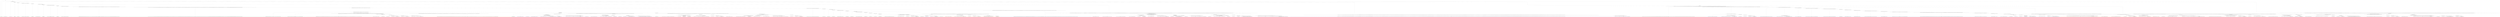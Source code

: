 digraph T {
	{
		rank=same
		410 [penwidth=3,colorscheme=set19,color=3,label="0_P\nP\n0.74%"]
		408 [penwidth=3,colorscheme=set19,color=3,label="1;2;3;4;5;6;7;8;9;10_P\nP\n7.1%"]
		406 [penwidth=3,colorscheme=set19,color=3,label="11;12;13;14;15;16;17;18;19;20;71;72;73;74;75;76;77;78;79;80_P\nP\n3.5%"]
		404 [penwidth=3,colorscheme=set19,color=3,label="91;92;93;94;95;96;97;98;99;100_P\nP\n3.7%"]
		402 [penwidth=3,colorscheme=set19,color=3,label="181;182;183;184;185;186;187;188;189;190_P\nP\n1%"]
		400 [penwidth=3,colorscheme=set19,color=3,label="231;232;233;234;235;236;237;238;239;240;271;272;273;274;275;276;277;278;279;280;291;292;293;294;295;296;297;298;299;300_P\nP\n0.44%"]
		398 [penwidth=3,colorscheme=set19,color=3,label="341;342;343;344;345;346;347;348;349;350_P\nP\n0.56%"]
		396 [penwidth=3,colorscheme=set19,color=3,label="421;422;423;424;425;426;427;428;429;430;461;462;463;464;465;466;467;468;469;470_P\nP\n0.25%"]
		394 [penwidth=3,colorscheme=set19,color=3,label="531;532;533;534;535;536;537;538;539;540_P\nP\n0.0053%"]
		392 [penwidth=3,colorscheme=set19,color=3,label="571;572;573;574;575;576;577;578;579;580;581;582;583;584;585;586;587;588;589;590;621;622;623;624;625;626;627;628;629;630_P\nP\n0.038%"]
		390 [penwidth=3,colorscheme=set19,color=3,label="651;652;653;654;655;656;657;658;659;660_P\nP\n0.021%"]
		388 [penwidth=3,colorscheme=set19,color=3,label="731;732;733;734;735;736;737;738;739;740;811;812;813;814;815;816;817;818;819;820;861;862;863;864;865;866;867;868;869;870_P\nP\n0.024%"]
		386 [penwidth=3,colorscheme=set19,color=3,label="891;892;893;894;895;896;897;898;899;900;941;942;943;944;945;946;947;948;949;950;971;972;973;974;975;976;977;978;979;980;1041;1042;1043;1044;1045;1046;1047;1048;1049;1050;1171;1172;1173;1174;1175;1176;1177;1178;1179;1180;1221;1222;1223;1224;1225;1226;1227;1228;1229;1230;1231;1232;1233;1234;1235;1236;1237;1238;1239;1240;1261;1262;1263;1264;1265;1266;1267;1268;1269;1270;1351;1352;1353;1354;1355;1356;1357;1358;1359;1360;1401;1402;1403;1404;1405;1406;1407;1408;1409;1410;1471;1472;1473;1474;1475;1476;1477;1478;1479;1480;1521;1522;1523;1524;1525;1526;1527;1528;1529;1530;1581;1582;1583;1584;1585;1586;1587;1588;1589;1590;1611;1612;1613;1614;1615;1616;1617;1618;1619;1620_P\nP\n0.0046%"]
		384 [penwidth=3,colorscheme=set19,color=3,label="1711;1712;1713;1714;1715;1716;1717;1718;1719;1720;1771;1772;1773;1774;1775;1776;1777;1778;1779;1780;1801;1802;1803;1804;1805;1806;1807;1808;1809;1810;1851;1852;1853;1854;1855;1856;1857;1858;1859;1860;1891;1892;1893;1894;1895;1896;1897;1898;1899;1900;1941;1942;1943;1944;1945;1946;1947;1948;1949;1950;1991;1992;1993;1994;1995;1996;1997;1998;1999;2000;2101;2102;2103;2104;2105;2106;2107;2108;2109;2110;2131;2132;2133;2134;2135;2136;2137;2138;2139;2140;2141;2142;2143;2144;2145;2146;2147;2148;2149;2150;2231;2232;2233;2234;2235;2236;2237;2238;2239;2240;2261;2262;2263;2264;2265;2266;2267;2268;2269;2270;2301;2302;2303;2304;2305;2306;2307;2308;2309;2310;2361;2362;2363;2364;2365;2366;2367;2368;2369;2370;2371;2372;2373;2374;2375;2376;2377;2378;2379;2380;2411;2412;2413;2414;2415;2416;2417;2418;2419;2420;2491;2492;2493;2494;2495;2496;2497;2498;2499;2500;2571;2572;2573;2574;2575;2576;2577;2578;2579;2580;2751;2752;2753;2754;2755;2756;2757;2758;2759;2760;2811;2812;2813;2814;2815;2816;2817;2818;2819;2820;2851;2852;2853;2854;2855;2856;2857;2858;2859;2860;2951;2952;2953;2954;2955;2956;2957;2958;2959;2960;3021;3022;3023;3024;3025;3026;3027;3028;3029;3030;3051;3052;3053;3054;3055;3056;3057;3058;3059;3060;3131;3132;3133;3134;3135;3136;3137;3138;3139;3140;3171;3172;3173;3174;3175;3176;3177;3178;3179;3180;3281;3282;3283;3284;3285;3286;3287;3288;3289;3290;3351;3352;3353;3354;3355;3356;3357;3358;3359;3360;3391;3392;3393;3394;3395;3396;3397;3398;3399;3400;3421;3422;3423;3424;3425;3426;3427;3428;3429;3430;3441;3442;3443;3444;3445;3446;3447;3448;3449;3450_P\nP\n0.02%"]
		381 [penwidth=3,colorscheme=set19,color=3,label="4592;4593;4594;4595;4596;4597;4598;4599;4600;4601;4662;4663;4664;4665;4666;4667;4668;4669;4670;4671;4702;4703;4704;4705;4706;4707;4708;4709;4710;4711;4742;4743;4744;4745;4746;4747;4748;4749;4750;4751;4792;4793;4794;4795;4796;4797;4798;4799;4800;4801_P\nP\n1.8%"]
		379 [penwidth=3,colorscheme=set19,color=3,label="4862;4863;4864;4865;4866;4867;4868;4869;4870;4871;5002;5003;5004;5005;5006;5007;5008;5009;5010;5011;5092;5093;5094;5095;5096;5097;5098;5099;5100;5101;5172;5173;5174;5175;5176;5177;5178;5179;5180;5181;5242;5243;5244;5245;5246;5247;5248;5249;5250;5251_P\nP\n6.1%"]
		376 [penwidth=3,colorscheme=set19,color=3,label="5082;5083;5084;5085;5086;5087;5088;5089;5090;5091_P\nP\n9.4%"]
		374 [penwidth=3,colorscheme=set19,color=3,label="5162;5163;5164;5165;5166;5167;5168;5169;5170;5171_P\nP\n6.6%"]
		372 [penwidth=3,colorscheme=set19,color=3,label="4732;4733;4734;4735;4736;4737;4738;4739;4740;4741;4782;4783;4784;4785;4786;4787;4788;4789;4790;4791;4852;4853;4854;4855;4856;4857;4858;4859;4860;4861;4992;4993;4994;4995;4996;4997;4998;4999;5000;5001_P\nP\n1%"]
		370 [penwidth=3,colorscheme=set19,color=3,label="5072;5073;5074;5075;5076;5077;5078;5079;5080;5081_P\nP\n0.74%"]
		368 [penwidth=3,colorscheme=set19,color=3,label="5152;5153;5154;5155;5156;5157;5158;5159;5160;5161_P\nP\n2.7%"]
		366 [penwidth=3,colorscheme=set19,color=3,label="5312;5313;5314;5315;5316;5317;5318;5319;5320;5321_P\nP\n0.46%"]
		364 [penwidth=3,colorscheme=set19,color=3,label="5382;5383;5384;5385;5386;5387;5388;5389;5390;5391;5462;5463;5464;5465;5466;5467;5468;5469;5470;5471_P\nP\n1.4%"]
		362 [penwidth=3,colorscheme=set19,color=3,label="5662;5663;5664;5665;5666;5667;5668;5669;5670;5671_P\nP\n0.51%"]
		360 [penwidth=3,colorscheme=set19,color=3,label="5692;5693;5694;5695;5696;5697;5698;5699;5700;5701_P\nP\n1.1%"]
		358 [penwidth=3,colorscheme=set19,color=3,label="5792;5793;5794;5795;5796;5797;5798;5799;5800;5801;5842;5843;5844;5845;5846;5847;5848;5849;5850;5851_P\nP\n0.71%"]
		356 [penwidth=3,colorscheme=set19,color=3,label="6032;6033;6034;6035;6036;6037;6038;6039;6040;6041_P\nP\n0.037%"]
		354 [penwidth=3,colorscheme=set19,color=3,label="6102;6103;6104;6105;6106;6107;6108;6109;6110;6111_P\nP\n0.099%"]
		352 [penwidth=3,colorscheme=set19,color=3,label="6172;6173;6174;6175;6176;6177;6178;6179;6180;6181_P\nP\n0.027%"]
		350 [penwidth=3,colorscheme=set19,color=3,label="6362;6363;6364;6365;6366;6367;6368;6369;6370;6371_P\nP\n0.0053%"]
		348 [penwidth=3,colorscheme=set19,color=3,label="6502;6503;6504;6505;6506;6507;6508;6509;6510;6511;6652;6653;6654;6655;6656;6657;6658;6659;6660;6661;6662;6733;6734;6735;6736;6737;6738;6739;6740;6741;6742_P\nP\n9.4%"]
		346 [penwidth=3,colorscheme=set19,color=3,label="6823;6824;6825;6826;6827;6828;6829;6830;6831;6832;6873;6874;6875;6876;6877;6878;6879;6880;6881;6882_P\nP\n8.5%"]
		344 [penwidth=3,colorscheme=set19,color=3,label="6863;6864;6865;6866;6867;6868;6869;6870;6871;6872_P\nP\n1.7%"]
		342 [penwidth=3,colorscheme=set19,color=3,label="6913;6914;6915;6916;6917;6918;6919;6920;6921;6922_P\nP\n1.5%"]
		340 [penwidth=3,colorscheme=set19,color=3,label="6953;6954;6955;6956;6957;6958;6959;6960;6961;6962_P\nP\n11%"]
		338 [penwidth=3,colorscheme=set19,color=3,label="6903;6904;6905;6906;6907;6908;6909;6910;6911;6912_P\nP\n5.3%"]
		336 [penwidth=3,colorscheme=set19,color=3,label="6943;6944;6945;6946;6947;6948;6949;6950;6951;6952_P\nP\n6.4%"]
		334 [penwidth=3,colorscheme=set19,color=3,label="7113;7114;7115;7116;7117;7118;7119;7120;7121;7122_P\nP\n5.8%"]
		332 [penwidth=3,colorscheme=set19,color=2,label="5232;5233;5234;5235;5236;5237;5238;5239;5240;5241;5542;5543;5544;5545;5546;5547;5548;5549;5550;5551;5622;5623;5624;5625;5626;5627;5628;5629;5630;5631;5702;5703;5704;5705;5706;5707;5708;5709;5710;5711;5852;5853;5854;5855;5856;5857;5858;5859;5860;5861;5912;5913;5914;5915;5916;5917;5918;5919;5920;5921;5962;5963;5964;5965;5966;5967;5968;5969;5970;5971;6112;6113;6114;6115;6116;6117;6118;6119;6120;6121;6422;6423;6424;6425;6426;6427;6428;6429;6430;6431;6552;6553;6554;6555;6556;6557;6558;6559;6560;6561;6773;6774;6775;6776;6777;6778;6779;6780;6781;6782;6803;6804;6805;6806;6807;6808;6809;6810;6811;6812;6843;6844;6845;6846;6847;6848;6849;6850;6851;6852;6923;6924;6925;6926;6927;6928;6929;6930;6931;6932;6973;6974;6975;6976;6977;6978;6979;6980;6981;6982;7033;7034;7035;7036;7037;7038;7039;7040;7041;7042;7153;7154;7155;7156;7157;7158;7159;7160;7161;7162;7284;7285;7286;7287;7288;7289;7290;7291;7292;7293;7324;7325;7326;7327;7328;7329;7330;7331;7332;7333;7374;7375;7376;7377;7378;7379;7380;7381;7382;7383;7674;7675;7676;7677;7678;7679;7680;7681;7682;7683_M1\nM1\n5.5%"]
		331 [penwidth=3,colorscheme=set19,color=2,label="6903;6904;6905;6906;6907;6908;6909;6910;6911;6912_M1\nM1\n0.038%"]
		326 [penwidth=3,colorscheme=set19,color=2,label="2401;2402;2403;2404;2405;2406;2407;2408;2409;2410;2441;2442;2443;2444;2445;2446;2447;2448;2449;2450;2481;2482;2483;2484;2485;2486;2487;2488;2489;2490_M1\nM1\n6.7%"]
		324 [penwidth=3,colorscheme=set19,color=2,label="2561;2562;2563;2564;2565;2566;2567;2568;2569;2570;2681;2682;2683;2684;2685;2686;2687;2688;2689;2690;2731;2732;2733;2734;2735;2736;2737;2738;2739;2740_M1\nM1\n1.6%"]
		322 [penwidth=3,colorscheme=set19,color=2,label="2881;2882;2883;2884;2885;2886;2887;2888;2889;2890_M1\nM1\n5.4%"]
		320 [penwidth=3,colorscheme=set19,color=2,label="2791;2792;2793;2794;2795;2796;2797;2798;2799;2800_M1\nM1\n0.13%"]
		318 [penwidth=3,colorscheme=set19,color=2,label="2871;2872;2873;2874;2875;2876;2877;2878;2879;2880_M1\nM1\n1.4%"]
		316 [penwidth=3,colorscheme=set19,color=2,label="2931;2932;2933;2934;2935;2936;2937;2938;2939;2940_M1\nM1\n0.98%"]
		314 [penwidth=3,colorscheme=set19,color=2,label="3041;3042;3043;3044;3045;3046;3047;3048;3049;3050_M1\nM1\n5.4%"]
		312 [penwidth=3,colorscheme=set19,color=2,label="2511;2512;2513;2514;2515;2516;2517;2518;2519;2520;2551;2552;2553;2554;2555;2556;2557;2558;2559;2560;2631;2632;2633;2634;2635;2636;2637;2638;2639;2640;2671;2672;2673;2674;2675;2676;2677;2678;2679;2680_M1\nM1\n11%"]
		310 [penwidth=3,colorscheme=set19,color=2,label="2721;2722;2723;2724;2725;2726;2727;2728;2729;2730;2781;2782;2783;2784;2785;2786;2787;2788;2789;2790_M1\nM1\n4.7%"]
		308 [penwidth=3,colorscheme=set19,color=2,label="2841;2842;2843;2844;2845;2846;2847;2848;2849;2850;2921;2922;2923;2924;2925;2926;2927;2928;2929;2930_M1\nM1\n5.6%"]
		306 [penwidth=3,colorscheme=set19,color=2,label="2771;2772;2773;2774;2775;2776;2777;2778;2779;2780;2831;2832;2833;2834;2835;2836;2837;2838;2839;2840_M1\nM1\n0.89%"]
		304 [penwidth=3,colorscheme=set19,color=2,label="2911;2912;2913;2914;2915;2916;2917;2918;2919;2920;2971;2972;2973;2974;2975;2976;2977;2978;2979;2980;3011;3012;3013;3014;3015;3016;3017;3018;3019;3020;3091;3092;3093;3094;3095;3096;3097;3098;3099;3100_M1\nM1\n0.21%"]
		302 [penwidth=3,colorscheme=set19,color=2,label="3121;3122;3123;3124;3125;3126;3127;3128;3129;3130;3161;3162;3163;3164;3165;3166;3167;3168;3169;3170;3231;3232;3233;3234;3235;3236;3237;3238;3239;3240;3251;3252;3253;3254;3255;3256;3257;3258;3259;3260_M1\nM1\n0.46%"]
		300 [penwidth=3,colorscheme=set19,color=2,label="3341;3342;3343;3344;3345;3346;3347;3348;3349;3350_M1\nM1\n0.11%"]
		298 [penwidth=3,colorscheme=set19,color=2,label="3381;3382;3383;3384;3385;3386;3387;3388;3389;3390;3411;3412;3413;3414;3415;3416;3417;3418;3419;3420_M1\nM1\n0.19%"]
		296 [penwidth=3,colorscheme=set19,color=2,label="3531;3532;3533;3534;3535;3536;3537;3538;3539;3540;3571;3572;3573;3574;3575;3576;3577;3578;3579;3580_M1\nM1\n0.19%"]
		294 [penwidth=3,colorscheme=set19,color=2,label="3781;3782;3783;3784;3785;3786;3787;3788;3789;3790;3931;3932;3933;3934;3935;3936;3937;3938;3939;3940;4021;4022;4023;4024;4025;4026;4027;4028;4029;4030;4241;4242;4243;4244;4245;4246;4247;4248;4249;4250_M1\nM1\n0.11%"]
		292 [penwidth=3,colorscheme=set19,color=2,label="4322;4323;4324;4325;4326;4327;4328;4329;4330;4331;4432;4433;4434;4435;4436;4437;4438;4439;4440;4441_M1\nM1\n0.0069%"]
		290 [penwidth=3,colorscheme=set19,color=2,label="4602;4603;4604;4605;4606;4607;4608;4609;4610;4611;4712;4713;4714;4715;4716;4717;4718;4719;4720;4721;4762;4763;4764;4765;4766;4767;4768;4769;4770;4771;4872;4873;4874;4875;4876;4877;4878;4879;4880;4881;5022;5023;5024;5025;5026;5027;5028;5029;5030;5031_M1\nM1\n0.0087%"]
		288 [penwidth=3,colorscheme=set19,color=2,label="5412;5413;5414;5415;5416;5417;5418;5419;5420;5421;5502;5503;5504;5505;5506;5507;5508;5509;5510;5511;5582;5583;5584;5585;5586;5587;5588;5589;5590;5591;5642;5643;5644;5645;5646;5647;5648;5649;5650;5651;5732;5733;5734;5735;5736;5737;5738;5739;5740;5741;5762;5763;5764;5765;5766;5767;5768;5769;5770;5771;5812;5813;5814;5815;5816;5817;5818;5819;5820;5821;5872;5873;5874;5875;5876;5877;5878;5879;5880;5881;5932;5933;5934;5935;5936;5937;5938;5939;5940;5941;5992;5993;5994;5995;5996;5997;5998;5999;6000;6001;6062;6063;6064;6065;6066;6067;6068;6069;6070;6071;6202;6203;6204;6205;6206;6207;6208;6209;6210;6211;6252;6253;6254;6255;6256;6257;6258;6259;6260;6261;6312;6313;6314;6315;6316;6317;6318;6319;6320;6321_M1\nM1\n0.052%"]
		286 [penwidth=3,colorscheme=set19,color=2,label="6512;6513;6514;6515;6516;6517;6518;6519;6520;6521;6612;6613;6614;6615;6616;6617;6618;6619;6620;6621;6703;6704;6705;6706;6707;6708;6709;6710;6711;6712;6763;6764;6765;6766;6767;6768;6769;6770;6771;6772_M1\nM1\n0.04%"]
		284 [penwidth=3,colorscheme=set19,color=2,label="6883;6884;6885;6886;6887;6888;6889;6890;6891;6892;7123;7124;7125;7126;7127;7128;7129;7130;7131;7132_M1\nM1\n0.0069%"]
		282 [penwidth=3,colorscheme=set19,color=2,label="7213;7214;7215;7216;7217;7218;7219;7220;7221;7222;7223;7254;7255;7256;7257;7258;7259;7260;7261;7262;7263_M1\nM1\n3%"]
		280 [penwidth=3,colorscheme=set19,color=2,label="7344;7345;7346;7347;7348;7349;7350;7351;7352;7353_M1\nM1\n9.9%"]
		278 [penwidth=3,colorscheme=set19,color=2,label="7404;7405;7406;7407;7408;7409;7410;7411;7412;7413_M1\nM1\n11%"]
		276 [penwidth=3,colorscheme=set19,color=2,label="7454;7455;7456;7457;7458;7459;7460;7461;7462;7463_M1\nM1\n3.8%"]
		273 [penwidth=3,colorscheme=set19,color=2,label="7624;7625;7626;7627;7628;7629;7630;7631;7632;7633_M1\nM1\n6.8%"]
		271 [penwidth=3,colorscheme=set19,color=2,label="7704;7705;7706;7707;7708;7709;7710;7711;7712;7713;7764;7765;7766;7767;7768;7769;7770;7771;7772;7773_M1\nM1\n5.4%"]
		269 [penwidth=3,colorscheme=set19,color=2,label="7394;7395;7396;7397;7398;7399;7400;7401;7402;7403;7444;7445;7446;7447;7448;7449;7450;7451;7452;7453_M1\nM1\n0.94%"]
		267 [penwidth=3,colorscheme=set19,color=2,label="7694;7695;7696;7697;7698;7699;7700;7701;7702;7703_M1\nM1\n2.4%"]
		265 [penwidth=3,colorscheme=set19,color=2,label="7754;7755;7756;7757;7758;7759;7760;7761;7762;7763;7794;7795;7796;7797;7798;7799;7800;7801;7802;7803_M1\nM1\n6.1%"]
		264 [penwidth=3,colorscheme=set19,color=8,label="11;12;13;14;15;16;17;18;19;20;71;72;73;74;75;76;77;78;79;80_M2\nM2\n0.012%"]
		261 [penwidth=3,colorscheme=set19,color=8,label="4332;4333;4334;4335;4336;4337;4338;4339;4340;4341;4442;4443;4444;4445;4446;4447;4448;4449;4450;4451_M2\nM2\n0.73%"]
		259 [penwidth=3,colorscheme=set19,color=8,label="4512;4513;4514;4515;4516;4517;4518;4519;4520;4521;4622;4623;4624;4625;4626;4627;4628;4629;4630;4631;4722;4723;4724;4725;4726;4727;4728;4729;4730;4731_M2\nM2\n3.4%"]
		257 [penwidth=3,colorscheme=set19,color=8,label="4772;4773;4774;4775;4776;4777;4778;4779;4780;4781;4832;4833;4834;4835;4836;4837;4838;4839;4840;4841;4912;4913;4914;4915;4916;4917;4918;4919;4920;4921_M2\nM2\n5.9%"]
		255 [penwidth=3,colorscheme=set19,color=8,label="4972;4973;4974;4975;4976;4977;4978;4979;4980;4981;5052;5053;5054;5055;5056;5057;5058;5059;5060;5061_M2\nM2\n0.81%"]
		253 [penwidth=3,colorscheme=set19,color=8,label="5132;5133;5134;5135;5136;5137;5138;5139;5140;5141_M2\nM2\n3.6%"]
		251 [penwidth=3,colorscheme=set19,color=8,label="5212;5213;5214;5215;5216;5217;5218;5219;5220;5221_M2\nM2\n7.6%"]
		249 [penwidth=3,colorscheme=set19,color=8,label="5042;5043;5044;5045;5046;5047;5048;5049;5050;5051;5362;5363;5364;5365;5366;5367;5368;5369;5370;5371_M2\nM2\n6.3%"]
		247 [penwidth=3,colorscheme=set19,color=8,label="5122;5123;5124;5125;5126;5127;5128;5129;5130;5131;5302;5303;5304;5305;5306;5307;5308;5309;5310;5311_M2\nM2\n3.1%"]
		245 [penwidth=3,colorscheme=set19,color=8,label="5352;5353;5354;5355;5356;5357;5358;5359;5360;5361_M2\nM2\n5.5%"]
		242 [penwidth=3,colorscheme=set19,color=8,label="5342;5343;5344;5345;5346;5347;5348;5349;5350;5351_M2\nM2\n11%"]
		240 [penwidth=3,colorscheme=set19,color=8,label="5442;5443;5444;5445;5446;5447;5448;5449;5450;5451;5532;5533;5534;5535;5536;5537;5538;5539;5540;5541_M2\nM2\n6%"]
		238 [penwidth=3,colorscheme=set19,color=8,label="5432;5433;5434;5435;5436;5437;5438;5439;5440;5441_M2\nM2\n6%"]
		236 [penwidth=3,colorscheme=set19,color=8,label="4822;4823;4824;4825;4826;4827;4828;4829;4830;4831;4902;4903;4904;4905;4906;4907;4908;4909;4910;4911;4962;4963;4964;4965;4966;4967;4968;4969;4970;4971_M2\nM2\n0.58%"]
		234 [penwidth=3,colorscheme=set19,color=8,label="5282;5283;5284;5285;5286;5287;5288;5289;5290;5291_M2\nM2\n5%"]
		232 [penwidth=3,colorscheme=set19,color=8,label="4612;4613;4614;4615;4616;4617;4618;4619;4620;4621_M2\nM2\n6.2%"]
		229 [penwidth=3,colorscheme=set19,color=8,label="5202;5203;5204;5205;5206;5207;5208;5209;5210;5211;5272;5273;5274;5275;5276;5277;5278;5279;5280;5281_M2\nM2\n4.7%"]
		227 [penwidth=3,colorscheme=set19,color=8,label="5602;5603;5604;5605;5606;5607;5608;5609;5610;5611_M2\nM2\n5.5%"]
		225 [penwidth=3,colorscheme=set19,color=8,label="5262;5263;5264;5265;5266;5267;5268;5269;5270;5271_M2\nM2\n5.1%"]
		223 [penwidth=3,colorscheme=set19,color=8,label="4812;4813;4814;4815;4816;4817;4818;4819;4820;4821_M2\nM2\n1.3%"]
		221 [penwidth=3,colorscheme=set19,color=8,label="5192;5193;5194;5195;5196;5197;5198;5199;5200;5201_M2\nM2\n0.39%"]
		219 [penwidth=3,colorscheme=set19,color=8,label="5252;5253;5254;5255;5256;5257;5258;5259;5260;5261;5422;5423;5424;5425;5426;5427;5428;5429;5430;5431;5522;5523;5524;5525;5526;5527;5528;5529;5530;5531_M2\nM2\n5.6%"]
		217 [penwidth=3,colorscheme=set19,color=8,label="4502;4503;4504;4505;4506;4507;4508;4509;4510;4511;4802;4803;4804;4805;4806;4807;4808;4809;4810;4811;4882;4883;4884;4885;4886;4887;4888;4889;4890;4891;5112;5113;5114;5115;5116;5117;5118;5119;5120;5121;5182;5183;5184;5185;5186;5187;5188;5189;5190;5191_M2\nM2\n0.9%"]
		215 [penwidth=3,colorscheme=set19,color=8,label="5512;5513;5514;5515;5516;5517;5518;5519;5520;5521;5592;5593;5594;5595;5596;5597;5598;5599;5600;5601;5652;5653;5654;5655;5656;5657;5658;5659;5660;5661_M2\nM2\n5%"]
		214 [penwidth=3,colorscheme=set19,color=8,label="6903;6904;6905;6906;6907;6908;6909;6910;6911;6912_M2\nM2\n0.33%"]
		208 [penwidth=3,colorscheme=set19,color=9,label="3811;3812;3813;3814;3815;3816;3817;3818;3819;3820;3871;3872;3873;3874;3875;3876;3877;3878;3879;3880;4071;4072;4073;4074;4075;4076;4077;4078;4079;4080_M3\nM3\n7.5%"]
		206 [penwidth=3,colorscheme=set19,color=9,label="4181;4182;4183;4184;4185;4186;4187;4188;4189;4190;4372;4373;4374;4375;4376;4377;4378;4379;4380;4381_M3\nM3\n0.46%"]
		204 [penwidth=3,colorscheme=set19,color=9,label="4552;4553;4554;4555;4556;4557;4558;4559;4560;4561_M3\nM3\n5.3%"]
		202 [penwidth=3,colorscheme=set19,color=9,label="3961;3962;3963;3964;3965;3966;3967;3968;3969;3970_M3\nM3\n5%"]
		200 [penwidth=3,colorscheme=set19,color=9,label="4542;4543;4544;4545;4546;4547;4548;4549;4550;4551_M3\nM3\n5.1%"]
		198 [penwidth=3,colorscheme=set19,color=9,label="3731;3732;3733;3734;3735;3736;3737;3738;3739;3740;3801;3802;3803;3804;3805;3806;3807;3808;3809;3810_M3\nM3\n4.9%"]
		196 [penwidth=3,colorscheme=set19,color=9,label="3861;3862;3863;3864;3865;3866;3867;3868;3869;3870;4061;4062;4063;4064;4065;4066;4067;4068;4069;4070;4171;4172;4173;4174;4175;4176;4177;4178;4179;4180;4362;4363;4364;4365;4366;4367;4368;4369;4370;4371_M3\nM3\n6%"]
		194 [penwidth=3,colorscheme=set19,color=9,label="3951;3952;3953;3954;3955;3956;3957;3958;3959;3960_M3\nM3\n4.9%"]
		192 [penwidth=3,colorscheme=set19,color=9,label="4051;4052;4053;4054;4055;4056;4057;4058;4059;4060_M3\nM3\n0.31%"]
		190 [penwidth=3,colorscheme=set19,color=9,label="4161;4162;4163;4164;4165;4166;4167;4168;4169;4170_M3\nM3\n5.6%"]
		188 [penwidth=3,colorscheme=set19,color=9,label="4261;4262;4263;4264;4265;4266;4267;4268;4269;4270;4352;4353;4354;4355;4356;4357;4358;4359;4360;4361;4532;4533;4534;4535;4536;4537;4538;4539;4540;4541;4642;4643;4644;4645;4646;4647;4648;4649;4650;4651_M3\nM3\n5.1%"]
		186 [penwidth=3,colorscheme=set19,color=9,label="3791;3792;3793;3794;3795;3796;3797;3798;3799;3800;3851;3852;3853;3854;3855;3856;3857;3858;3859;3860;4041;4042;4043;4044;4045;4046;4047;4048;4049;4050;4151;4152;4153;4154;4155;4156;4157;4158;4159;4160;4462;4463;4464;4465;4466;4467;4468;4469;4470;4471_M3\nM3\n6.4%"]
		184 [penwidth=3,colorscheme=set19,color=9,label="3841;3842;3843;3844;3845;3846;3847;3848;3849;3850_M3\nM3\n2.2%"]
		182 [penwidth=3,colorscheme=set19,color=9,label="3941;3942;3943;3944;3945;3946;3947;3948;3949;3950_M3\nM3\n1%"]
		180 [penwidth=3,colorscheme=set19,color=9,label="4141;4142;4143;4144;4145;4146;4147;4148;4149;4150_M3\nM3\n6.4%"]
		177 [penwidth=3,colorscheme=set19,color=9,label="3651;3652;3653;3654;3655;3656;3657;3658;3659;3660;3721;3722;3723;3724;3725;3726;3727;3728;3729;3730_M3\nM3\n4.3%"]
		175 [penwidth=3,colorscheme=set19,color=9,label="3831;3832;3833;3834;3835;3836;3837;3838;3839;3840;4031;4032;4033;4034;4035;4036;4037;4038;4039;4040;4131;4132;4133;4134;4135;4136;4137;4138;4139;4140;4342;4343;4344;4345;4346;4347;4348;4349;4350;4351;4452;4453;4454;4455;4456;4457;4458;4459;4460;4461;4522;4523;4524;4525;4526;4527;4528;4529;4530;4531_M3\nM3\n0.38%"]
		173 [penwidth=3,colorscheme=set19,color=9,label="4632;4633;4634;4635;4636;4637;4638;4639;4640;4641_M3\nM3\n5.5%"]
		171 [penwidth=3,colorscheme=set19,color=9,label="3711;3712;3713;3714;3715;3716;3717;3718;3719;3720_M3\nM3\n4.9%"]
		169 [penwidth=3,colorscheme=set19,color=9,label="4121;4122;4123;4124;4125;4126;4127;4128;4129;4130;4251;4252;4253;4254;4255;4256;4257;4258;4259;4260_M3\nM3\n5.2%"]
		167 [penwidth=3,colorscheme=set19,color=9,label="3621;3622;3623;3624;3625;3626;3627;3628;3629;3630_M3\nM3\n5.2%"]
		165 [penwidth=3,colorscheme=set19,color=9,label="3701;3702;3703;3704;3705;3706;3707;3708;3709;3710_M3\nM3\n8.4%"]
		163 [penwidth=3,colorscheme=set19,color=7,label="5632;5633;5634;5635;5636;5637;5638;5639;5640;5641;5722;5723;5724;5725;5726;5727;5728;5729;5730;5731;5862;5863;5864;5865;5866;5867;5868;5869;5870;5871;5972;5973;5974;5975;5976;5977;5978;5979;5980;5981;6132;6133;6134;6135;6136;6137;6138;6139;6140;6141;6182;6183;6184;6185;6186;6187;6188;6189;6190;6191;6382;6383;6384;6385;6386;6387;6388;6389;6390;6391;6452;6453;6454;6455;6456;6457;6458;6459;6460;6461;6592;6593;6594;6595;6596;6597;6598;6599;6600;6601;6683;6684;6685;6686;6687;6688;6689;6690;6691;6692;7003;7004;7005;7006;7007;7008;7009;7010;7011;7012;7043;7044;7045;7046;7047;7048;7049;7050;7051;7052;7093;7094;7095;7096;7097;7098;7099;7100;7101;7102;7173;7174;7175;7176;7177;7178;7179;7180;7181;7182;7193;7194;7195;7196;7197;7198;7199;7200;7201;7202_M4\nM4\n3.4%"]
		161 [penwidth=3,colorscheme=set19,color=7,label="7264;7265;7266;7267;7268;7269;7270;7271;7272;7273;7314;7315;7316;7317;7318;7319;7320;7321;7322;7323_M4\nM4\n3%"]
		159 [penwidth=3,colorscheme=set19,color=7,label="7354;7355;7356;7357;7358;7359;7360;7361;7362;7363_M4\nM4\n12%"]
		157 [penwidth=3,colorscheme=set19,color=7,label="7464;7465;7466;7467;7468;7469;7470;7471;7472;7473_M4\nM4\n4.8%"]
		155 [penwidth=3,colorscheme=set19,color=7,label="7544;7545;7546;7547;7548;7549;7550;7551;7552;7553_M4\nM4\n1.9%"]
		153 [penwidth=3,colorscheme=set19,color=7,label="7724;7725;7726;7727;7728;7729;7730;7731;7732;7733_M4\nM4\n6.6%"]
		151 [penwidth=3,colorscheme=set19,color=7,label="7634;7635;7636;7637;7638;7639;7640;7641;7642;7643_M4\nM4\n3.1%"]
		149 [penwidth=3,colorscheme=set19,color=7,label="7774;7775;7776;7777;7778;7779;7780;7781;7782;7783_M4\nM4\n5.4%"]
		147 [penwidth=3,colorscheme=set19,color=7,label="7534;7535;7536;7537;7538;7539;7540;7541;7542;7543;7714;7715;7716;7717;7718;7719;7720;7721;7722;7723_M4\nM4\n1.6%"]
		145 [penwidth=3,colorscheme=set19,color=7,label="7804;7805;7806;7807;7808;7809;7810;7811;7812;7813_M4\nM4\n5.5%"]
		142 [penwidth=3,colorscheme=set19,color=7,label="3671;3672;3673;3674;3675;3676;3677;3678;3679;3680_M4\nM4\n2.4%"]
		140 [penwidth=3,colorscheme=set19,color=7,label="3881;3882;3883;3884;3885;3886;3887;3888;3889;3890;3991;3992;3993;3994;3995;3996;3997;3998;3999;4000;4492;4493;4494;4495;4496;4497;4498;4499;4500;4501_M4\nM4\n8.9%"]
		138 [penwidth=3,colorscheme=set19,color=7,label="3981;3982;3983;3984;3985;3986;3987;3988;3989;3990;4101;4102;4103;4104;4105;4106;4107;4108;4109;4110;4211;4212;4213;4214;4215;4216;4217;4218;4219;4220;4281;4282;4283;4284;4285;4286;4287;4288;4289;4290_M4\nM4\n2.6%"]
		136 [penwidth=3,colorscheme=set19,color=7,label="4402;4403;4404;4405;4406;4407;4408;4409;4410;4411;4482;4483;4484;4485;4486;4487;4488;4489;4490;4491_M4\nM4\n5.9%"]
		133 [penwidth=3,colorscheme=set19,color=7,label="3971;3972;3973;3974;3975;3976;3977;3978;3979;3980;4091;4092;4093;4094;4095;4096;4097;4098;4099;4100;4201;4202;4203;4204;4205;4206;4207;4208;4209;4210;4271;4272;4273;4274;4275;4276;4277;4278;4279;4280_M4\nM4\n3.1%"]
		131 [penwidth=3,colorscheme=set19,color=7,label="4392;4393;4394;4395;4396;4397;4398;4399;4400;4401;4572;4573;4574;4575;4576;4577;4578;4579;4580;4581;4652;4653;4654;4655;4656;4657;4658;4659;4660;4661_M4\nM4\n9.8%"]
		129 [penwidth=3,colorscheme=set19,color=7,label="4562;4563;4564;4565;4566;4567;4568;4569;4570;4571_M4\nM4\n1.4%"]
		127 [penwidth=3,colorscheme=set19,color=7,label="4692;4693;4694;4695;4696;4697;4698;4699;4700;4701_M4\nM4\n5.5%"]
		125 [penwidth=3,colorscheme=set19,color=7,label="4081;4082;4083;4084;4085;4086;4087;4088;4089;4090_M4\nM4\n4.1%"]
		123 [penwidth=3,colorscheme=set19,color=7,label="4191;4192;4193;4194;4195;4196;4197;4198;4199;4200;4382;4383;4384;4385;4386;4387;4388;4389;4390;4391_M4\nM4\n0.025%"]
		121 [penwidth=3,colorscheme=set19,color=7,label="4472;4473;4474;4475;4476;4477;4478;4479;4480;4481_M4\nM4\n8.8%"]
		120 [penwidth=3,colorscheme=set19,color=7,label="101;102;103;104;105;106;107;108;109;110;111;112;113;114;115;116;117;118;119;120;141;142;143;144;145;146;147;148;149;150;211;212;213;214;215;216;217;218;219;220;241;242;243;244;245;246;247;248;249;250;311;312;313;314;315;316;317;318;319;320;361;362;363;364;365;366;367;368;369;370;391;392;393;394;395;396;397;398;399;400;431;432;433;434;435;436;437;438;439;440;501;502;503;504;505;506;507;508;509;510;631;632;633;634;635;636;637;638;639;640;671;672;673;674;675;676;677;678;679;680;741;742;743;744;745;746;747;748;749;750;781;782;783;784;785;786;787;788;789;790;821;822;823;824;825;826;827;828;829;830;841;842;843;844;845;846;847;848;849;850;911;912;913;914;915;916;917;918;919;920;1031;1032;1033;1034;1035;1036;1037;1038;1039;1040;1051;1052;1053;1054;1055;1056;1057;1058;1059;1060;1091;1092;1093;1094;1095;1096;1097;1098;1099;1100;1131;1132;1133;1134;1135;1136;1137;1138;1139;1140_M4\nM4\n0.35%"]
		118 [penwidth=3,colorscheme=set19,color=5,label="5492;5493;5494;5495;5496;5497;5498;5499;5500;5501;5562;5563;5564;5565;5566;5567;5568;5569;5570;5571;5752;5753;5754;5755;5756;5757;5758;5759;5760;5761;5922;5923;5924;5925;5926;5927;5928;5929;5930;5931;5982;5983;5984;5985;5986;5987;5988;5989;5990;5991;6052;6053;6054;6055;6056;6057;6058;6059;6060;6061;6192;6193;6194;6195;6196;6197;6198;6199;6200;6201;6462;6463;6464;6465;6466;6467;6468;6469;6470;6471;6602;6603;6604;6605;6606;6607;6608;6609;6610;6611;6693;6694;6695;6696;6697;6698;6699;6700;6701;6702;6723;6724;6725;6726;6727;6728;6729;6730;6731;6732;6753;6754;6755;6756;6757;6758;6759;6760;6761;6762;6783;6784;6785;6786;6787;6788;6789;6790;6791;6792;7013;7014;7015;7016;7017;7018;7019;7020;7021;7022;7103;7104;7105;7106;7107;7108;7109;7110;7111;7112;7203;7204;7205;7206;7207;7208;7209;7210;7211;7212;7224;7225;7226;7227;7228;7229;7230;7231;7232;7233;7294;7295;7296;7297;7298;7299;7300;7301;7302;7303;7474;7475;7476;7477;7478;7479;7480;7481;7482;7483;7554;7555;7556;7557;7558;7559;7560;7561;7562;7563_M5\nM5\n9.2%"]
		115 [penwidth=3,colorscheme=set19,color=5,label="7364;7365;7366;7367;7368;7369;7370;7371;7372;7373;7424;7425;7426;7427;7428;7429;7430;7431;7432;7433_M5\nM5\n1.1%"]
		113 [penwidth=3,colorscheme=set19,color=5,label="7494;7495;7496;7497;7498;7499;7500;7501;7502;7503;7594;7595;7596;7597;7598;7599;7600;7601;7602;7603_M5\nM5\n5.6%"]
		111 [penwidth=3,colorscheme=set19,color=5,label="7654;7655;7656;7657;7658;7659;7660;7661;7662;7663_M5\nM5\n8.2%"]
		109 [penwidth=3,colorscheme=set19,color=5,label="7584;7585;7586;7587;7588;7589;7590;7591;7592;7593_M5\nM5\n2.1%"]
		107 [penwidth=3,colorscheme=set19,color=5,label="7644;7645;7646;7647;7648;7649;7650;7651;7652;7653_M5\nM5\n5.5%"]
		105 [penwidth=3,colorscheme=set19,color=5,label="7744;7745;7746;7747;7748;7749;7750;7751;7752;7753_M5\nM5\n6.4%"]
		102 [penwidth=3,colorscheme=set19,color=5,label="7484;7485;7486;7487;7488;7489;7490;7491;7492;7493;7574;7575;7576;7577;7578;7579;7580;7581;7582;7583;7734;7735;7736;7737;7738;7739;7740;7741;7742;7743_M5\nM5\n8%"]
		100 [penwidth=3,colorscheme=set19,color=5,label="7564;7565;7566;7567;7568;7569;7570;7571;7572;7573_M5\nM5\n8.6%"]
		97 [penwidth=3,colorscheme=set19,color=5,label="5742;5743;5744;5745;5746;5747;5748;5749;5750;5751;5782;5783;5784;5785;5786;5787;5788;5789;5790;5791;5882;5883;5884;5885;5886;5887;5888;5889;5890;5891;5942;5943;5944;5945;5946;5947;5948;5949;5950;5951;6012;6013;6014;6015;6016;6017;6018;6019;6020;6021;6082;6083;6084;6085;6086;6087;6088;6089;6090;6091;6142;6143;6144;6145;6146;6147;6148;6149;6150;6151;6222;6223;6224;6225;6226;6227;6228;6229;6230;6231;6272;6273;6274;6275;6276;6277;6278;6279;6280;6281_M5\nM5\n5.5%"]
		95 [penwidth=3,colorscheme=set19,color=5,label="6482;6483;6484;6485;6486;6487;6488;6489;6490;6491;6532;6533;6534;6535;6536;6537;6538;6539;6540;6541_M5\nM5\n6.2%"]
		93 [penwidth=3,colorscheme=set19,color=5,label="5772;5773;5774;5775;5776;5777;5778;5779;5780;5781;5822;5823;5824;5825;5826;5827;5828;5829;5830;5831;6002;6003;6004;6005;6006;6007;6008;6009;6010;6011_M5\nM5\n2.7%"]
		91 [penwidth=3,colorscheme=set19,color=5,label="6072;6073;6074;6075;6076;6077;6078;6079;6080;6081_M5\nM5\n4.4%"]
		89 [penwidth=3,colorscheme=set19,color=5,label="6212;6213;6214;6215;6216;6217;6218;6219;6220;6221_M5\nM5\n4.7%"]
		87 [penwidth=3,colorscheme=set19,color=5,label="6392;6393;6394;6395;6396;6397;6398;6399;6400;6401_M5\nM5\n6.3%"]
		85 [penwidth=3,colorscheme=set19,color=5,label="6262;6263;6264;6265;6266;6267;6268;6269;6270;6271;6332;6333;6334;6335;6336;6337;6338;6339;6340;6341_M5\nM5\n2.2%"]
		83 [penwidth=3,colorscheme=set19,color=5,label="6522;6523;6524;6525;6526;6527;6528;6529;6530;6531_M5\nM5\n5.2%"]
		81 [penwidth=3,colorscheme=set19,color=5,label="6322;6323;6324;6325;6326;6327;6328;6329;6330;6331;6472;6473;6474;6475;6476;6477;6478;6479;6480;6481_M5\nM5\n8.2%"]
		78 [penwidth=3,colorscheme=set19,color=4,label="7844;7845;7846;7847;7848;7849;7850;7851;7852;7853;7894;7895;7896;7897;7898;7899;7900;7901;7902;7903_M6\nM6\n1.7%"]
		76 [penwidth=3,colorscheme=set19,color=4,label="7974;7975;7976;7977;7978;7979;7980;7981;7982;7983_M6\nM6\n3.3%"]
		74 [penwidth=3,colorscheme=set19,color=4,label="8044;8045;8046;8047;8048;8049;8050;8051;8052;8053;8104;8105;8106;8107;8108;8109;8110;8111;8112;8113_M6\nM6\n6.6%"]
		72 [penwidth=3,colorscheme=set19,color=4,label="8194;8195;8196;8197;8198;8199;8200;8201;8202;8203;8264;8265;8266;8267;8268;8269;8270;8271;8272;8273_M6\nM6\n0.49%"]
		70 [penwidth=3,colorscheme=set19,color=4,label="8474;8475;8476;8477;8478;8479;8480;8481;8482;8483;8484;8485;8486;8487;8488;8489;8490;8491;8492;8493_M6\nM6\n5%"]
		68 [penwidth=3,colorscheme=set19,color=4,label="8254;8255;8256;8257;8258;8259;8260;8261;8262;8263_M6\nM6\n8.2%"]
		66 [penwidth=3,colorscheme=set19,color=4,label="8034;8035;8036;8037;8038;8039;8040;8041;8042;8043;8094;8095;8096;8097;8098;8099;8100;8101;8102;8103;8184;8185;8186;8187;8188;8189;8190;8191;8192;8193;8244;8245;8246;8247;8248;8249;8250;8251;8252;8253;8344;8345;8346;8347;8348;8349;8350;8351;8352;8353_M6\nM6\n3.2%"]
		64 [penwidth=3,colorscheme=set19,color=4,label="8464;8465;8466;8467;8468;8469;8470;8471;8472;8473_M6\nM6\n7.7%"]
		62 [penwidth=3,colorscheme=set19,color=4,label="7884;7885;7886;7887;7888;7889;7890;7891;7892;7893;7964;7965;7966;7967;7968;7969;7970;7971;7972;7973_M6\nM6\n12%"]
		60 [penwidth=3,colorscheme=set19,color=4,label="8174;8175;8176;8177;8178;8179;8180;8181;8182;8183;8234;8235;8236;8237;8238;8239;8240;8241;8242;8243_M6\nM6\n3.8%"]
		58 [penwidth=3,colorscheme=set19,color=4,label="8334;8335;8336;8337;8338;8339;8340;8341;8342;8343_M6\nM6\n6.3%"]
		56 [penwidth=3,colorscheme=set19,color=4,label="8324;8325;8326;8327;8328;8329;8330;8331;8332;8333_M6\nM6\n5.8%"]
		54 [penwidth=3,colorscheme=set19,color=4,label="7954;7955;7956;7957;7958;7959;7960;7961;7962;7963_M6\nM6\n6.1%"]
		52 [penwidth=3,colorscheme=set19,color=4,label="8024;8025;8026;8027;8028;8029;8030;8031;8032;8033_M6\nM6\n4.5%"]
		50 [penwidth=3,colorscheme=set19,color=4,label="8084;8085;8086;8087;8088;8089;8090;8091;8092;8093;8164;8165;8166;8167;8168;8169;8170;8171;8172;8173_M6\nM6\n9%"]
		48 [penwidth=3,colorscheme=set19,color=4,label="8154;8155;8156;8157;8158;8159;8160;8161;8162;8163;8314;8315;8316;8317;8318;8319;8320;8321;8322;8323;8404;8405;8406;8407;8408;8409;8410;8411;8412;8413;8454;8455;8456;8457;8458;8459;8460;8461;8462;8463_M6\nM6\n5.2%"]
		46 [penwidth=3,colorscheme=set19,color=4,label="131;132;133;134;135;136;137;138;139;140;171;172;173;174;175;176;177;178;179;180;201;202;203;204;205;206;207;208;209;210;261;262;263;264;265;266;267;268;269;270;281;282;283;284;285;286;287;288;289;290;301;302;303;304;305;306;307;308;309;310;331;332;333;334;335;336;337;338;339;340;411;412;413;414;415;416;417;418;419;420;481;482;483;484;485;486;487;488;489;490;551;552;553;554;555;556;557;558;559;560;611;612;613;614;615;616;617;618;619;620;761;762;763;764;765;766;767;768;769;770;801;802;803;804;805;806;807;808;809;810;851;852;853;854;855;856;857;858;859;860;931;932;933;934;935;936;937;938;939;940;1071;1072;1073;1074;1075;1076;1077;1078;1079;1080;1121;1122;1123;1124;1125;1126;1127;1128;1129;1130;1161;1162;1163;1164;1165;1166;1167;1168;1169;1170;1251;1252;1253;1254;1255;1256;1257;1258;1259;1260;1291;1292;1293;1294;1295;1296;1297;1298;1299;1300;1441;1442;1443;1444;1445;1446;1447;1448;1449;1450;1511;1512;1513;1514;1515;1516;1517;1518;1519;1520;1541;1542;1543;1544;1545;1546;1547;1548;1549;1550;1601;1602;1603;1604;1605;1606;1607;1608;1609;1610;1631;1632;1633;1634;1635;1636;1637;1638;1639;1640;1671;1672;1673;1674;1675;1676;1677;1678;1679;1680;1701;1702;1703;1704;1705;1706;1707;1708;1709;1710;1791;1792;1793;1794;1795;1796;1797;1798;1799;1800;2021;2022;2023;2024;2025;2026;2027;2028;2029;2030;2171;2172;2173;2174;2175;2176;2177;2178;2179;2180;2201;2202;2203;2204;2205;2206;2207;2208;2209;2210;2251;2252;2253;2254;2255;2256;2257;2258;2259;2260;2291;2292;2293;2294;2295;2296;2297;2298;2299;2300;2351;2352;2353;2354;2355;2356;2357;2358;2359;2360;2391;2392;2393;2394;2395;2396;2397;2398;2399;2400;2471;2472;2473;2474;2475;2476;2477;2478;2479;2480;2541;2542;2543;2544;2545;2546;2547;2548;2549;2550;2601;2602;2603;2604;2605;2606;2607;2608;2609;2610;2661;2662;2663;2664;2665;2666;2667;2668;2669;2670;2861;2862;2863;2864;2865;2866;2867;2868;2869;2870;3101;3102;3103;3104;3105;3106;3107;3108;3109;3110;3201;3202;3203;3204;3205;3206;3207;3208;3209;3210;3311;3312;3313;3314;3315;3316;3317;3318;3319;3320;3461;3462;3463;3464;3465;3466;3467;3468;3469;3470;3641;3642;3643;3644;3645;3646;3647;3648;3649;3650;3691;3692;3693;3694;3695;3696;3697;3698;3699;3700;3761;3762;3763;3764;3765;3766;3767;3768;3769;3770;3911;3912;3913;3914;3915;3916;3917;3918;3919;3920;4011;4012;4013;4014;4015;4016;4017;4018;4019;4020;4291;4292;4293;4294;4295;4296;4297;4298;4299;4300;4412;4413;4414;4415;4416;4417;4418;4419;4420;4421;4582;4583;4584;4585;4586;4587;4588;4589;4590;4591;4842;4843;4844;4845;4846;4847;4848;4849;4850;4851;4922;4923;4924;4925;4926;4927;4928;4929;4930;4931;4982;4983;4984;4985;4986;4987;4988;4989;4990;4991;5062;5063;5064;5065;5066;5067;5068;5069;5070;5071;5142;5143;5144;5145;5146;5147;5148;5149;5150;5151;5222;5223;5224;5225;5226;5227;5228;5229;5230;5231;5372;5373;5374;5375;5376;5377;5378;5379;5380;5381;5452;5453;5454;5455;5456;5457;5458;5459;5460;5461;5612;5613;5614;5615;5616;5617;5618;5619;5620;5621;5682;5683;5684;5685;5686;5687;5688;5689;5690;5691;5832;5833;5834;5835;5836;5837;5838;5839;5840;5841;5892;5893;5894;5895;5896;5897;5898;5899;5900;5901;6152;6153;6154;6155;6156;6157;6158;6159;6160;6161;6342;6343;6344;6345;6346;6347;6348;6349;6350;6351;6402;6403;6404;6405;6406;6407;6408;6409;6410;6411;6572;6573;6574;6575;6576;6577;6578;6579;6580;6581;6622;6623;6624;6625;6626;6627;6628;6629;6630;6631;6793;6794;6795;6796;6797;6798;6799;6800;6801;6802;7053;7054;7055;7056;7057;7058;7059;7060;7061;7062;7133;7134;7135;7136;7137;7138;7139;7140;7141;7142;7183;7184;7185;7186;7187;7188;7189;7190;7191;7192;7274;7275;7276;7277;7278;7279;7280;7281;7282;7283;7434;7435;7436;7437;7438;7439;7440;7441;7442;7443;7604;7605;7606;7607;7608;7609;7610;7611;7612;7613;7664;7665;7666;7667;7668;7669;7670;7671;7672;7673;7784;7785;7786;7787;7788;7789;7790;7791;7792;7793_M6\nM6\n4.9%"]
		44 [penwidth=3,colorscheme=set19,color=4,label="7834;7835;7836;7837;7838;7839;7840;7841;7842;7843;7944;7945;7946;7947;7948;7949;7950;7951;7952;7953;8014;8015;8016;8017;8018;8019;8020;8021;8022;8023_M6\nM6\n1.2%"]
		42 [penwidth=3,colorscheme=set19,color=4,label="8144;8145;8146;8147;8148;8149;8150;8151;8152;8153_M6\nM6\n5.2%"]
		39 [penwidth=3,colorscheme=set19,color=1,label="7814;7815;7816;7817;7818;7819;7820;7821;7822;7823;7874;7875;7876;7877;7878;7879;7880;7881;7882;7883;7934;7935;7936;7937;7938;7939;7940;7941;7942;7943;8004;8005;8006;8007;8008;8009;8010;8011;8012;8013_M7\nM7\n6.3%"]
		37 [penwidth=3,colorscheme=set19,color=1,label="8074;8075;8076;8077;8078;8079;8080;8081;8082;8083_M7\nM7\n3.4%"]
		35 [penwidth=3,colorscheme=set19,color=1,label="8394;8395;8396;8397;8398;8399;8400;8401;8402;8403_M7\nM7\n6.7%"]
		33 [penwidth=3,colorscheme=set19,color=1,label="8444;8445;8446;8447;8448;8449;8450;8451;8452;8453_M7\nM7\n8.2%"]
		30 [penwidth=3,colorscheme=set19,color=1,label="7864;7865;7866;7867;7868;7869;7870;7871;7872;7873;7924;7925;7926;7927;7928;7929;7930;7931;7932;7933;7994;7995;7996;7997;7998;7999;8000;8001;8002;8003_M7\nM7\n8.1%"]
		28 [penwidth=3,colorscheme=set19,color=1,label="8384;8385;8386;8387;8388;8389;8390;8391;8392;8393_M7\nM7\n5.1%"]
		26 [penwidth=3,colorscheme=set19,color=1,label="7914;7915;7916;7917;7918;7919;7920;7921;7922;7923_M7\nM7\n9%"]
		24 [penwidth=3,colorscheme=set19,color=1,label="8064;8065;8066;8067;8068;8069;8070;8071;8072;8073_M7\nM7\n0.53%"]
		22 [penwidth=3,colorscheme=set19,color=1,label="8134;8135;8136;8137;8138;8139;8140;8141;8142;8143_M7\nM7\n7.1%"]
		20 [penwidth=3,colorscheme=set19,color=1,label="7854;7855;7856;7857;7858;7859;7860;7861;7862;7863;7904;7905;7906;7907;7908;7909;7910;7911;7912;7913_M7\nM7\n4.2%"]
		16 [penwidth=3,colorscheme=set19,color=1,label="8224;8225;8226;8227;8228;8229;8230;8231;8232;8233;8304;8305;8306;8307;8308;8309;8310;8311;8312;8313;8374;8375;8376;8377;8378;8379;8380;8381;8382;8383_M7\nM7\n6%"]
		14 [penwidth=3,colorscheme=set19,color=1,label="8434;8435;8436;8437;8438;8439;8440;8441;8442;8443_M7\nM7\n6%"]
		12 [penwidth=3,colorscheme=set19,color=1,label="8294;8295;8296;8297;8298;8299;8300;8301;8302;8303;8424;8425;8426;8427;8428;8429;8430;8431;8432;8433_M7\nM7\n5.7%"]
		10 [penwidth=3,colorscheme=set19,color=1,label="8214;8215;8216;8217;8218;8219;8220;8221;8222;8223;8364;8365;8366;8367;8368;8369;8370;8371;8372;8373_M7\nM7\n5.7%"]
		8 [penwidth=3,colorscheme=set19,color=1,label="8054;8055;8056;8057;8058;8059;8060;8061;8062;8063;8284;8285;8286;8287;8288;8289;8290;8291;8292;8293;8354;8355;8356;8357;8358;8359;8360;8361;8362;8363_M7\nM7\n4.6%"]
		6 [penwidth=3,colorscheme=set19,color=1,label="8414;8415;8416;8417;8418;8419;8420;8421;8422;8423_M7\nM7\n5.2%"]
		4 [penwidth=3,colorscheme=set19,color=1,label="8114;8115;8116;8117;8118;8119;8120;8121;8122;8123_M7\nM7\n1.1%"]
		2 [penwidth=3,colorscheme=set19,color=1,label="8204;8205;8206;8207;8208;8209;8210;8211;8212;8213_M7\nM7\n2.2%"]
		0 [penwidth=3,colorscheme=set19,color=1,label="8274;8275;8276;8277;8278;8279;8280;8281;8282;8283_M7\nM7\n5.1%"]
	}
	412 [label="GL"]
	411 [label="0"]
	409 [label="1;2;3;4;5;6;7;8;9;10"]
	407 [label="11;12;13;14;15;16;17;18;19;20;71;72;73;74;75;76;77;78;79;80"]
	405 [label="91;92;93;94;95;96;97;98;99;100"]
	403 [label="181;182;183;184;185;186;187;188;189;190"]
	401 [label="231;232;233;234;235;236;237;238;239;240;271;272;273;274;275;276;277;278;279;280;291;292;293;294;295;296;297;298;299;300"]
	399 [label="341;342;343;344;345;346;347;348;349;350"]
	397 [label="421;422;423;424;425;426;427;428;429;430;461;462;463;464;465;466;467;468;469;470"]
	395 [label="531;532;533;534;535;536;537;538;539;540"]
	393 [label="571;572;573;574;575;576;577;578;579;580;581;582;583;584;585;586;587;588;589;590;621;622;623;624;625;626;627;628;629;630"]
	391 [label="651;652;653;654;655;656;657;658;659;660"]
	389 [label="731;732;733;734;735;736;737;738;739;740;811;812;813;814;815;816;817;818;819;820;861;862;863;864;865;866;867;868;869;870"]
	387 [label="891;892;893;894;895;896;897;898;899;900;941;942;943;944;945;946;947;948;949;950;971;972;973;974;975;976;977;978;979;980;1041;1042;1043;1044;1045;1046;1047;1048;1049;1050;1171;1172;1173;1174;1175;1176;1177;1178;1179;1180;1221;1222;1223;1224;1225;1226;1227;1228;1229;1230;1231;1232;1233;1234;1235;1236;1237;1238;1239;1240;1261;1262;1263;1264;1265;1266;1267;1268;1269;1270;1351;1352;1353;1354;1355;1356;1357;1358;1359;1360;1401;1402;1403;1404;1405;1406;1407;1408;1409;1410;1471;1472;1473;1474;1475;1476;1477;1478;1479;1480;1521;1522;1523;1524;1525;1526;1527;1528;1529;1530;1581;1582;1583;1584;1585;1586;1587;1588;1589;1590;1611;1612;1613;1614;1615;1616;1617;1618;1619;1620"]
	385 [label="1711;1712;1713;1714;1715;1716;1717;1718;1719;1720;1771;1772;1773;1774;1775;1776;1777;1778;1779;1780;1801;1802;1803;1804;1805;1806;1807;1808;1809;1810;1851;1852;1853;1854;1855;1856;1857;1858;1859;1860;1891;1892;1893;1894;1895;1896;1897;1898;1899;1900;1941;1942;1943;1944;1945;1946;1947;1948;1949;1950;1991;1992;1993;1994;1995;1996;1997;1998;1999;2000;2101;2102;2103;2104;2105;2106;2107;2108;2109;2110;2131;2132;2133;2134;2135;2136;2137;2138;2139;2140;2141;2142;2143;2144;2145;2146;2147;2148;2149;2150;2231;2232;2233;2234;2235;2236;2237;2238;2239;2240;2261;2262;2263;2264;2265;2266;2267;2268;2269;2270;2301;2302;2303;2304;2305;2306;2307;2308;2309;2310;2361;2362;2363;2364;2365;2366;2367;2368;2369;2370;2371;2372;2373;2374;2375;2376;2377;2378;2379;2380;2411;2412;2413;2414;2415;2416;2417;2418;2419;2420;2491;2492;2493;2494;2495;2496;2497;2498;2499;2500;2571;2572;2573;2574;2575;2576;2577;2578;2579;2580;2751;2752;2753;2754;2755;2756;2757;2758;2759;2760;2811;2812;2813;2814;2815;2816;2817;2818;2819;2820;2851;2852;2853;2854;2855;2856;2857;2858;2859;2860;2951;2952;2953;2954;2955;2956;2957;2958;2959;2960;3021;3022;3023;3024;3025;3026;3027;3028;3029;3030;3051;3052;3053;3054;3055;3056;3057;3058;3059;3060;3131;3132;3133;3134;3135;3136;3137;3138;3139;3140;3171;3172;3173;3174;3175;3176;3177;3178;3179;3180;3281;3282;3283;3284;3285;3286;3287;3288;3289;3290;3351;3352;3353;3354;3355;3356;3357;3358;3359;3360;3391;3392;3393;3394;3395;3396;3397;3398;3399;3400;3421;3422;3423;3424;3425;3426;3427;3428;3429;3430;3441;3442;3443;3444;3445;3446;3447;3448;3449;3450"]
	383 [label="3551;3552;3553;3554;3555;3556;3557;3558;3559;3560;3821;3822;3823;3824;3825;3826;3827;3828;3829;3830;3901;3902;3903;3904;3905;3906;3907;3908;3909;3910;4221;4222;4223;4224;4225;4226;4227;4228;4229;4230;4301;4302;4303;4304;4305;4306;4307;4308;4309;4310;4311;4422;4423;4424;4425;4426;4427;4428;4429;4430;4431"]
	382 [label="4592;4593;4594;4595;4596;4597;4598;4599;4600;4601;4662;4663;4664;4665;4666;4667;4668;4669;4670;4671;4702;4703;4704;4705;4706;4707;4708;4709;4710;4711;4742;4743;4744;4745;4746;4747;4748;4749;4750;4751;4792;4793;4794;4795;4796;4797;4798;4799;4800;4801"]
	380 [label="4862;4863;4864;4865;4866;4867;4868;4869;4870;4871;5002;5003;5004;5005;5006;5007;5008;5009;5010;5011;5092;5093;5094;5095;5096;5097;5098;5099;5100;5101;5172;5173;5174;5175;5176;5177;5178;5179;5180;5181;5242;5243;5244;5245;5246;5247;5248;5249;5250;5251"]
	378 [label="4932;4933;4934;4935;4936;4937;4938;4939;4940;4941"]
	377 [label="5082;5083;5084;5085;5086;5087;5088;5089;5090;5091"]
	375 [label="5162;5163;5164;5165;5166;5167;5168;5169;5170;5171"]
	373 [label="4732;4733;4734;4735;4736;4737;4738;4739;4740;4741;4782;4783;4784;4785;4786;4787;4788;4789;4790;4791;4852;4853;4854;4855;4856;4857;4858;4859;4860;4861;4992;4993;4994;4995;4996;4997;4998;4999;5000;5001"]
	371 [label="5072;5073;5074;5075;5076;5077;5078;5079;5080;5081"]
	369 [label="5152;5153;5154;5155;5156;5157;5158;5159;5160;5161"]
	367 [label="5312;5313;5314;5315;5316;5317;5318;5319;5320;5321"]
	365 [label="5382;5383;5384;5385;5386;5387;5388;5389;5390;5391;5462;5463;5464;5465;5466;5467;5468;5469;5470;5471"]
	363 [label="5662;5663;5664;5665;5666;5667;5668;5669;5670;5671"]
	361 [label="5692;5693;5694;5695;5696;5697;5698;5699;5700;5701"]
	359 [label="5792;5793;5794;5795;5796;5797;5798;5799;5800;5801;5842;5843;5844;5845;5846;5847;5848;5849;5850;5851"]
	357 [label="6032;6033;6034;6035;6036;6037;6038;6039;6040;6041"]
	355 [label="6102;6103;6104;6105;6106;6107;6108;6109;6110;6111"]
	353 [label="6172;6173;6174;6175;6176;6177;6178;6179;6180;6181"]
	351 [label="6362;6363;6364;6365;6366;6367;6368;6369;6370;6371"]
	349 [label="6502;6503;6504;6505;6506;6507;6508;6509;6510;6511;6652;6653;6654;6655;6656;6657;6658;6659;6660;6661;6662;6733;6734;6735;6736;6737;6738;6739;6740;6741;6742"]
	347 [label="6823;6824;6825;6826;6827;6828;6829;6830;6831;6832;6873;6874;6875;6876;6877;6878;6879;6880;6881;6882"]
	345 [label="6863;6864;6865;6866;6867;6868;6869;6870;6871;6872"]
	343 [label="6913;6914;6915;6916;6917;6918;6919;6920;6921;6922"]
	341 [label="6953;6954;6955;6956;6957;6958;6959;6960;6961;6962"]
	339 [label="6903;6904;6905;6906;6907;6908;6909;6910;6911;6912"]
	337 [label="6943;6944;6945;6946;6947;6948;6949;6950;6951;6952"]
	335 [label="7113;7114;7115;7116;7117;7118;7119;7120;7121;7122"]
	333 [label="5232;5233;5234;5235;5236;5237;5238;5239;5240;5241;5542;5543;5544;5545;5546;5547;5548;5549;5550;5551;5622;5623;5624;5625;5626;5627;5628;5629;5630;5631;5702;5703;5704;5705;5706;5707;5708;5709;5710;5711;5852;5853;5854;5855;5856;5857;5858;5859;5860;5861;5912;5913;5914;5915;5916;5917;5918;5919;5920;5921;5962;5963;5964;5965;5966;5967;5968;5969;5970;5971;6112;6113;6114;6115;6116;6117;6118;6119;6120;6121;6422;6423;6424;6425;6426;6427;6428;6429;6430;6431;6552;6553;6554;6555;6556;6557;6558;6559;6560;6561;6773;6774;6775;6776;6777;6778;6779;6780;6781;6782;6803;6804;6805;6806;6807;6808;6809;6810;6811;6812;6843;6844;6845;6846;6847;6848;6849;6850;6851;6852;6923;6924;6925;6926;6927;6928;6929;6930;6931;6932;6973;6974;6975;6976;6977;6978;6979;6980;6981;6982;7033;7034;7035;7036;7037;7038;7039;7040;7041;7042;7153;7154;7155;7156;7157;7158;7159;7160;7161;7162;7284;7285;7286;7287;7288;7289;7290;7291;7292;7293;7324;7325;7326;7327;7328;7329;7330;7331;7332;7333;7374;7375;7376;7377;7378;7379;7380;7381;7382;7383;7674;7675;7676;7677;7678;7679;7680;7681;7682;7683"]
	330 [label="31;32;33;34;35;36;37;38;39;40"]
	329 [label="101;102;103;104;105;106;107;108;109;110;111;112;113;114;115;116;117;118;119;120;141;142;143;144;145;146;147;148;149;150;211;212;213;214;215;216;217;218;219;220;241;242;243;244;245;246;247;248;249;250;311;312;313;314;315;316;317;318;319;320;361;362;363;364;365;366;367;368;369;370;391;392;393;394;395;396;397;398;399;400;431;432;433;434;435;436;437;438;439;440;501;502;503;504;505;506;507;508;509;510;631;632;633;634;635;636;637;638;639;640;671;672;673;674;675;676;677;678;679;680;741;742;743;744;745;746;747;748;749;750;781;782;783;784;785;786;787;788;789;790;821;822;823;824;825;826;827;828;829;830;841;842;843;844;845;846;847;848;849;850;911;912;913;914;915;916;917;918;919;920;1031;1032;1033;1034;1035;1036;1037;1038;1039;1040;1051;1052;1053;1054;1055;1056;1057;1058;1059;1060;1091;1092;1093;1094;1095;1096;1097;1098;1099;1100;1131;1132;1133;1134;1135;1136;1137;1138;1139;1140"]
	328 [label="1201;1202;1203;1204;1205;1206;1207;1208;1209;1210;1271;1272;1273;1274;1275;1276;1277;1278;1279;1280;1371;1372;1373;1374;1375;1376;1377;1378;1379;1380;1391;1392;1393;1394;1395;1396;1397;1398;1399;1400;1421;1422;1423;1424;1425;1426;1427;1428;1429;1430;1481;1482;1483;1484;1485;1486;1487;1488;1489;1490;1561;1562;1563;1564;1565;1566;1567;1568;1569;1570;1591;1592;1593;1594;1595;1596;1597;1598;1599;1600;1651;1652;1653;1654;1655;1656;1657;1658;1659;1660;1731;1732;1733;1734;1735;1736;1737;1738;1739;1740;1781;1782;1783;1784;1785;1786;1787;1788;1789;1790;1811;1812;1813;1814;1815;1816;1817;1818;1819;1820;1871;1872;1873;1874;1875;1876;1877;1878;1879;1880;1911;1912;1913;1914;1915;1916;1917;1918;1919;1920;1961;1962;1963;1964;1965;1966;1967;1968;1969;1970;2051;2052;2053;2054;2055;2056;2057;2058;2059;2060;2081;2082;2083;2084;2085;2086;2087;2088;2089;2090;2111;2112;2113;2114;2115;2116;2117;2118;2119;2120;2151;2152;2153;2154;2155;2156;2157;2158;2159;2160"]
	327 [label="2401;2402;2403;2404;2405;2406;2407;2408;2409;2410;2441;2442;2443;2444;2445;2446;2447;2448;2449;2450;2481;2482;2483;2484;2485;2486;2487;2488;2489;2490"]
	325 [label="2561;2562;2563;2564;2565;2566;2567;2568;2569;2570;2681;2682;2683;2684;2685;2686;2687;2688;2689;2690;2731;2732;2733;2734;2735;2736;2737;2738;2739;2740"]
	323 [label="2881;2882;2883;2884;2885;2886;2887;2888;2889;2890"]
	321 [label="2791;2792;2793;2794;2795;2796;2797;2798;2799;2800"]
	319 [label="2871;2872;2873;2874;2875;2876;2877;2878;2879;2880"]
	317 [label="2931;2932;2933;2934;2935;2936;2937;2938;2939;2940"]
	315 [label="3041;3042;3043;3044;3045;3046;3047;3048;3049;3050"]
	313 [label="2511;2512;2513;2514;2515;2516;2517;2518;2519;2520;2551;2552;2553;2554;2555;2556;2557;2558;2559;2560;2631;2632;2633;2634;2635;2636;2637;2638;2639;2640;2671;2672;2673;2674;2675;2676;2677;2678;2679;2680"]
	311 [label="2721;2722;2723;2724;2725;2726;2727;2728;2729;2730;2781;2782;2783;2784;2785;2786;2787;2788;2789;2790"]
	309 [label="2841;2842;2843;2844;2845;2846;2847;2848;2849;2850;2921;2922;2923;2924;2925;2926;2927;2928;2929;2930"]
	307 [label="2771;2772;2773;2774;2775;2776;2777;2778;2779;2780;2831;2832;2833;2834;2835;2836;2837;2838;2839;2840"]
	305 [label="2911;2912;2913;2914;2915;2916;2917;2918;2919;2920;2971;2972;2973;2974;2975;2976;2977;2978;2979;2980;3011;3012;3013;3014;3015;3016;3017;3018;3019;3020;3091;3092;3093;3094;3095;3096;3097;3098;3099;3100"]
	303 [label="3121;3122;3123;3124;3125;3126;3127;3128;3129;3130;3161;3162;3163;3164;3165;3166;3167;3168;3169;3170;3231;3232;3233;3234;3235;3236;3237;3238;3239;3240;3251;3252;3253;3254;3255;3256;3257;3258;3259;3260"]
	301 [label="3341;3342;3343;3344;3345;3346;3347;3348;3349;3350"]
	299 [label="3381;3382;3383;3384;3385;3386;3387;3388;3389;3390;3411;3412;3413;3414;3415;3416;3417;3418;3419;3420"]
	297 [label="3531;3532;3533;3534;3535;3536;3537;3538;3539;3540;3571;3572;3573;3574;3575;3576;3577;3578;3579;3580"]
	295 [label="3781;3782;3783;3784;3785;3786;3787;3788;3789;3790;3931;3932;3933;3934;3935;3936;3937;3938;3939;3940;4021;4022;4023;4024;4025;4026;4027;4028;4029;4030;4241;4242;4243;4244;4245;4246;4247;4248;4249;4250"]
	293 [label="4322;4323;4324;4325;4326;4327;4328;4329;4330;4331;4432;4433;4434;4435;4436;4437;4438;4439;4440;4441"]
	291 [label="4602;4603;4604;4605;4606;4607;4608;4609;4610;4611;4712;4713;4714;4715;4716;4717;4718;4719;4720;4721;4762;4763;4764;4765;4766;4767;4768;4769;4770;4771;4872;4873;4874;4875;4876;4877;4878;4879;4880;4881;5022;5023;5024;5025;5026;5027;5028;5029;5030;5031"]
	289 [label="5412;5413;5414;5415;5416;5417;5418;5419;5420;5421;5502;5503;5504;5505;5506;5507;5508;5509;5510;5511;5582;5583;5584;5585;5586;5587;5588;5589;5590;5591;5642;5643;5644;5645;5646;5647;5648;5649;5650;5651;5732;5733;5734;5735;5736;5737;5738;5739;5740;5741;5762;5763;5764;5765;5766;5767;5768;5769;5770;5771;5812;5813;5814;5815;5816;5817;5818;5819;5820;5821;5872;5873;5874;5875;5876;5877;5878;5879;5880;5881;5932;5933;5934;5935;5936;5937;5938;5939;5940;5941;5992;5993;5994;5995;5996;5997;5998;5999;6000;6001;6062;6063;6064;6065;6066;6067;6068;6069;6070;6071;6202;6203;6204;6205;6206;6207;6208;6209;6210;6211;6252;6253;6254;6255;6256;6257;6258;6259;6260;6261;6312;6313;6314;6315;6316;6317;6318;6319;6320;6321"]
	287 [label="6512;6513;6514;6515;6516;6517;6518;6519;6520;6521;6612;6613;6614;6615;6616;6617;6618;6619;6620;6621;6703;6704;6705;6706;6707;6708;6709;6710;6711;6712;6763;6764;6765;6766;6767;6768;6769;6770;6771;6772"]
	285 [label="6883;6884;6885;6886;6887;6888;6889;6890;6891;6892;7123;7124;7125;7126;7127;7128;7129;7130;7131;7132"]
	283 [label="7213;7214;7215;7216;7217;7218;7219;7220;7221;7222;7223;7254;7255;7256;7257;7258;7259;7260;7261;7262;7263"]
	281 [label="7344;7345;7346;7347;7348;7349;7350;7351;7352;7353"]
	279 [label="7404;7405;7406;7407;7408;7409;7410;7411;7412;7413"]
	277 [label="7454;7455;7456;7457;7458;7459;7460;7461;7462;7463"]
	275 [label="7524;7525;7526;7527;7528;7529;7530;7531;7532;7533"]
	274 [label="7624;7625;7626;7627;7628;7629;7630;7631;7632;7633"]
	272 [label="7704;7705;7706;7707;7708;7709;7710;7711;7712;7713;7764;7765;7766;7767;7768;7769;7770;7771;7772;7773"]
	270 [label="7394;7395;7396;7397;7398;7399;7400;7401;7402;7403;7444;7445;7446;7447;7448;7449;7450;7451;7452;7453"]
	268 [label="7694;7695;7696;7697;7698;7699;7700;7701;7702;7703"]
	266 [label="7754;7755;7756;7757;7758;7759;7760;7761;7762;7763;7794;7795;7796;7797;7798;7799;7800;7801;7802;7803"]
	263 [label="491;492;493;494;495;496;497;498;499;500;541;542;543;544;545;546;547;548;549;550;591;592;593;594;595;596;597;598;599;600;661;662;663;664;665;666;667;668;669;670;701;702;703;704;705;706;707;708;709;710;771;772;773;774;775;776;777;778;779;780;831;832;833;834;835;836;837;838;839;840;871;872;873;874;875;876;877;878;879;880;901;902;903;904;905;906;907;908;909;910;951;952;953;954;955;956;957;958;959;960;981;982;983;984;985;986;987;988;989;990;1001;1002;1003;1004;1005;1006;1007;1008;1009;1010;1021;1022;1023;1024;1025;1026;1027;1028;1029;1030;1081;1082;1083;1084;1085;1086;1087;1088;1089;1090;1301;1302;1303;1304;1305;1306;1307;1308;1309;1310;1361;1362;1363;1364;1365;1366;1367;1368;1369;1370;1411;1412;1413;1414;1415;1416;1417;1418;1419;1420;1451;1452;1453;1454;1455;1456;1457;1458;1459;1460;1551;1552;1553;1554;1555;1556;1557;1558;1559;1560;1641;1642;1643;1644;1645;1646;1647;1648;1649;1650;1681;1682;1683;1684;1685;1686;1687;1688;1689;1690;1721;1722;1723;1724;1725;1726;1727;1728;1729;1730;1861;1862;1863;1864;1865;1866;1867;1868;1869;1870;1901;1902;1903;1904;1905;1906;1907;1908;1909;1910;1951;1952;1953;1954;1955;1956;1957;1958;1959;1960;2041;2042;2043;2044;2045;2046;2047;2048;2049;2050;2071;2072;2073;2074;2075;2076;2077;2078;2079;2080;2211;2212;2213;2214;2215;2216;2217;2218;2219;2220;2241;2242;2243;2244;2245;2246;2247;2248;2249;2250;2311;2312;2313;2314;2315;2316;2317;2318;2319;2320;2421;2422;2423;2424;2425;2426;2427;2428;2429;2430;2451;2452;2453;2454;2455;2456;2457;2458;2459;2460;2501;2502;2503;2504;2505;2506;2507;2508;2509;2510;2521;2522;2523;2524;2525;2526;2527;2528;2529;2530;2581;2582;2583;2584;2585;2586;2587;2588;2589;2590;2651;2652;2653;2654;2655;2656;2657;2658;2659;2660;2701;2702;2703;2704;2705;2706;2707;2708;2709;2710;2741;2742;2743;2744;2745;2746;2747;2748;2749;2750;2801;2802;2803;2804;2805;2806;2807;2808;2809;2810;2891;2892;2893;2894;2895;2896;2897;2898;2899;2900;2941;2942;2943;2944;2945;2946;2947;2948;2949;2950;2981;2982;2983;2984;2985;2986;2987;2988;2989;2990;3071;3072;3073;3074;3075;3076;3077;3078;3079;3080;3151;3152;3153;3154;3155;3156;3157;3158;3159;3160;3191;3192;3193;3194;3195;3196;3197;3198;3199;3200;3271;3272;3273;3274;3275;3276;3277;3278;3279;3280;3301;3302;3303;3304;3305;3306;3307;3308;3309;3310;3361;3362;3363;3364;3365;3366;3367;3368;3369;3370;3451;3452;3453;3454;3455;3456;3457;3458;3459;3460;3481;3482;3483;3484;3485;3486;3487;3488;3489;3490;3511;3512;3513;3514;3515;3516;3517;3518;3519;3520;3611;3612;3613;3614;3615;3616;3617;3618;3619;3620;3681;3682;3683;3684;3685;3686;3687;3688;3689;3690;3891;3892;3893;3894;3895;3896;3897;3898;3899;3900;4001;4002;4003;4004;4005;4006;4007;4008;4009;4010;4111;4112;4113;4114;4115;4116;4117;4118;4119;4120"]
	262 [label="4332;4333;4334;4335;4336;4337;4338;4339;4340;4341;4442;4443;4444;4445;4446;4447;4448;4449;4450;4451"]
	260 [label="4512;4513;4514;4515;4516;4517;4518;4519;4520;4521;4622;4623;4624;4625;4626;4627;4628;4629;4630;4631;4722;4723;4724;4725;4726;4727;4728;4729;4730;4731"]
	258 [label="4772;4773;4774;4775;4776;4777;4778;4779;4780;4781;4832;4833;4834;4835;4836;4837;4838;4839;4840;4841;4912;4913;4914;4915;4916;4917;4918;4919;4920;4921"]
	256 [label="4972;4973;4974;4975;4976;4977;4978;4979;4980;4981;5052;5053;5054;5055;5056;5057;5058;5059;5060;5061"]
	254 [label="5132;5133;5134;5135;5136;5137;5138;5139;5140;5141"]
	252 [label="5212;5213;5214;5215;5216;5217;5218;5219;5220;5221"]
	250 [label="5042;5043;5044;5045;5046;5047;5048;5049;5050;5051;5362;5363;5364;5365;5366;5367;5368;5369;5370;5371"]
	248 [label="5122;5123;5124;5125;5126;5127;5128;5129;5130;5131;5302;5303;5304;5305;5306;5307;5308;5309;5310;5311"]
	246 [label="5352;5353;5354;5355;5356;5357;5358;5359;5360;5361"]
	244 [label="5292;5293;5294;5295;5296;5297;5298;5299;5300;5301"]
	243 [label="5342;5343;5344;5345;5346;5347;5348;5349;5350;5351"]
	241 [label="5442;5443;5444;5445;5446;5447;5448;5449;5450;5451;5532;5533;5534;5535;5536;5537;5538;5539;5540;5541"]
	239 [label="5432;5433;5434;5435;5436;5437;5438;5439;5440;5441"]
	237 [label="4822;4823;4824;4825;4826;4827;4828;4829;4830;4831;4902;4903;4904;4905;4906;4907;4908;4909;4910;4911;4962;4963;4964;4965;4966;4967;4968;4969;4970;4971"]
	235 [label="5282;5283;5284;5285;5286;5287;5288;5289;5290;5291"]
	233 [label="4612;4613;4614;4615;4616;4617;4618;4619;4620;4621"]
	231 [label="4682;4683;4684;4685;4686;4687;4688;4689;4690;4691;4892;4893;4894;4895;4896;4897;4898;4899;4900;4901;4952;4953;4954;4955;4956;4957;4958;4959;4960;4961;5032;5033;5034;5035;5036;5037;5038;5039;5040;5041"]
	230 [label="5202;5203;5204;5205;5206;5207;5208;5209;5210;5211;5272;5273;5274;5275;5276;5277;5278;5279;5280;5281"]
	228 [label="5602;5603;5604;5605;5606;5607;5608;5609;5610;5611"]
	226 [label="5262;5263;5264;5265;5266;5267;5268;5269;5270;5271"]
	224 [label="4812;4813;4814;4815;4816;4817;4818;4819;4820;4821"]
	222 [label="5192;5193;5194;5195;5196;5197;5198;5199;5200;5201"]
	220 [label="5252;5253;5254;5255;5256;5257;5258;5259;5260;5261;5422;5423;5424;5425;5426;5427;5428;5429;5430;5431;5522;5523;5524;5525;5526;5527;5528;5529;5530;5531"]
	218 [label="4502;4503;4504;4505;4506;4507;4508;4509;4510;4511;4802;4803;4804;4805;4806;4807;4808;4809;4810;4811;4882;4883;4884;4885;4886;4887;4888;4889;4890;4891;5112;5113;5114;5115;5116;5117;5118;5119;5120;5121;5182;5183;5184;5185;5186;5187;5188;5189;5190;5191"]
	216 [label="5512;5513;5514;5515;5516;5517;5518;5519;5520;5521;5592;5593;5594;5595;5596;5597;5598;5599;5600;5601;5652;5653;5654;5655;5656;5657;5658;5659;5660;5661"]
	213 [label="21;22;23;24;25;26;27;28;29;30;41;42;43;44;45;46;47;48;49;50;61;62;63;64;65;66;67;68;69;70;81;82;83;84;85;86;87;88;89;90;121;122;123;124;125;126;127;128;129;130;161;162;163;164;165;166;167;168;169;170;191;192;193;194;195;196;197;198;199;200;221;222;223;224;225;226;227;228;229;230;251;252;253;254;255;256;257;258;259;260;321;322;323;324;325;326;327;328;329;330;351;352;353;354;355;356;357;358;359;360;381;382;383;384;385;386;387;388;389;390;451;452;453;454;455;456;457;458;459;460;521;522;523;524;525;526;527;528;529;530;601;602;603;604;605;606;607;608;609;610;641;642;643;644;645;646;647;648;649;650;691;692;693;694;695;696;697;698;699;700;721;722;723;724;725;726;727;728;729;730;921;922;923;924;925;926;927;928;929;930;991;992;993;994;995;996;997;998;999;1000;1011;1012;1013;1014;1015;1016;1017;1018;1019;1020;1061;1062;1063;1064;1065;1066;1067;1068;1069;1070;1111;1112;1113;1114;1115;1116;1117;1118;1119;1120;1151;1152;1153;1154;1155;1156;1157;1158;1159;1160;1181;1182;1183;1184;1185;1186;1187;1188;1189;1190;1211;1212;1213;1214;1215;1216;1217;1218;1219;1220;1241;1242;1243;1244;1245;1246;1247;1248;1249;1250;1281;1282;1283;1284;1285;1286;1287;1288;1289;1290;1321;1322;1323;1324;1325;1326;1327;1328;1329;1330;1341;1342;1343;1344;1345;1346;1347;1348;1349;1350;1381;1382;1383;1384;1385;1386;1387;1388;1389;1390;1461;1462;1463;1464;1465;1466;1467;1468;1469;1470;1501;1502;1503;1504;1505;1506;1507;1508;1509;1510;1531;1532;1533;1534;1535;1536;1537;1538;1539;1540;1741;1742;1743;1744;1745;1746;1747;1748;1749;1750;1761;1762;1763;1764;1765;1766;1767;1768;1769;1770;1841;1842;1843;1844;1845;1846;1847;1848;1849;1850;1881;1882;1883;1884;1885;1886;1887;1888;1889;1890;1931;1932;1933;1934;1935;1936;1937;1938;1939;1940;1981;1982;1983;1984;1985;1986;1987;1988;1989;1990;2011;2012;2013;2014;2015;2016;2017;2018;2019;2020;2031;2032;2033;2034;2035;2036;2037;2038;2039;2040;2191;2192;2193;2194;2195;2196;2197;2198;2199;2200;2221;2222;2223;2224;2225;2226;2227;2228;2229;2230;2281;2282;2283;2284;2285;2286;2287;2288;2289;2290;2331;2332;2333;2334;2335;2336;2337;2338;2339;2340;2341;2342;2343;2344;2345;2346;2347;2348;2349;2350;2611;2612;2613;2614;2615;2616;2617;2618;2619;2620;2641;2642;2643;2644;2645;2646;2647;2648;2649;2650;2691;2692;2693;2694;2695;2696;2697;2698;2699;2700;2761;2762;2763;2764;2765;2766;2767;2768;2769;2770;2821;2822;2823;2824;2825;2826;2827;2828;2829;2830;2901;2902;2903;2904;2905;2906;2907;2908;2909;2910;2991;2992;2993;2994;2995;2996;2997;2998;2999;3000;3031;3032;3033;3034;3035;3036;3037;3038;3039;3040;3061;3062;3063;3064;3065;3066;3067;3068;3069;3070;3141;3142;3143;3144;3145;3146;3147;3148;3149;3150;3181;3182;3183;3184;3185;3186;3187;3188;3189;3190;3261;3262;3263;3264;3265;3266;3267;3268;3269;3270;3291;3292;3293;3294;3295;3296;3297;3298;3299;3300;3431;3432;3433;3434;3435;3436;3437;3438;3439;3440"]
	212 [label="3501;3502;3503;3504;3505;3506;3507;3508;3509;3510"]
	211 [label="3541;3542;3543;3544;3545;3546;3547;3548;3549;3550;3591;3592;3593;3594;3595;3596;3597;3598;3599;3600;3631;3632;3633;3634;3635;3636;3637;3638;3639;3640"]
	210 [label="3661;3662;3663;3664;3665;3666;3667;3668;3669;3670;3741;3742;3743;3744;3745;3746;3747;3748;3749;3750"]
	209 [label="3811;3812;3813;3814;3815;3816;3817;3818;3819;3820;3871;3872;3873;3874;3875;3876;3877;3878;3879;3880;4071;4072;4073;4074;4075;4076;4077;4078;4079;4080"]
	207 [label="4181;4182;4183;4184;4185;4186;4187;4188;4189;4190;4372;4373;4374;4375;4376;4377;4378;4379;4380;4381"]
	205 [label="4552;4553;4554;4555;4556;4557;4558;4559;4560;4561"]
	203 [label="3961;3962;3963;3964;3965;3966;3967;3968;3969;3970"]
	201 [label="4542;4543;4544;4545;4546;4547;4548;4549;4550;4551"]
	199 [label="3731;3732;3733;3734;3735;3736;3737;3738;3739;3740;3801;3802;3803;3804;3805;3806;3807;3808;3809;3810"]
	197 [label="3861;3862;3863;3864;3865;3866;3867;3868;3869;3870;4061;4062;4063;4064;4065;4066;4067;4068;4069;4070;4171;4172;4173;4174;4175;4176;4177;4178;4179;4180;4362;4363;4364;4365;4366;4367;4368;4369;4370;4371"]
	195 [label="3951;3952;3953;3954;3955;3956;3957;3958;3959;3960"]
	193 [label="4051;4052;4053;4054;4055;4056;4057;4058;4059;4060"]
	191 [label="4161;4162;4163;4164;4165;4166;4167;4168;4169;4170"]
	189 [label="4261;4262;4263;4264;4265;4266;4267;4268;4269;4270;4352;4353;4354;4355;4356;4357;4358;4359;4360;4361;4532;4533;4534;4535;4536;4537;4538;4539;4540;4541;4642;4643;4644;4645;4646;4647;4648;4649;4650;4651"]
	187 [label="3791;3792;3793;3794;3795;3796;3797;3798;3799;3800;3851;3852;3853;3854;3855;3856;3857;3858;3859;3860;4041;4042;4043;4044;4045;4046;4047;4048;4049;4050;4151;4152;4153;4154;4155;4156;4157;4158;4159;4160;4462;4463;4464;4465;4466;4467;4468;4469;4470;4471"]
	185 [label="3841;3842;3843;3844;3845;3846;3847;3848;3849;3850"]
	183 [label="3941;3942;3943;3944;3945;3946;3947;3948;3949;3950"]
	181 [label="4141;4142;4143;4144;4145;4146;4147;4148;4149;4150"]
	179 [label="3581;3582;3583;3584;3585;3586;3587;3588;3589;3590"]
	178 [label="3651;3652;3653;3654;3655;3656;3657;3658;3659;3660;3721;3722;3723;3724;3725;3726;3727;3728;3729;3730"]
	176 [label="3831;3832;3833;3834;3835;3836;3837;3838;3839;3840;4031;4032;4033;4034;4035;4036;4037;4038;4039;4040;4131;4132;4133;4134;4135;4136;4137;4138;4139;4140;4342;4343;4344;4345;4346;4347;4348;4349;4350;4351;4452;4453;4454;4455;4456;4457;4458;4459;4460;4461;4522;4523;4524;4525;4526;4527;4528;4529;4530;4531"]
	174 [label="4632;4633;4634;4635;4636;4637;4638;4639;4640;4641"]
	172 [label="3711;3712;3713;3714;3715;3716;3717;3718;3719;3720"]
	170 [label="4121;4122;4123;4124;4125;4126;4127;4128;4129;4130;4251;4252;4253;4254;4255;4256;4257;4258;4259;4260"]
	168 [label="3621;3622;3623;3624;3625;3626;3627;3628;3629;3630"]
	166 [label="3701;3702;3703;3704;3705;3706;3707;3708;3709;3710"]
	164 [label="5632;5633;5634;5635;5636;5637;5638;5639;5640;5641;5722;5723;5724;5725;5726;5727;5728;5729;5730;5731;5862;5863;5864;5865;5866;5867;5868;5869;5870;5871;5972;5973;5974;5975;5976;5977;5978;5979;5980;5981;6132;6133;6134;6135;6136;6137;6138;6139;6140;6141;6182;6183;6184;6185;6186;6187;6188;6189;6190;6191;6382;6383;6384;6385;6386;6387;6388;6389;6390;6391;6452;6453;6454;6455;6456;6457;6458;6459;6460;6461;6592;6593;6594;6595;6596;6597;6598;6599;6600;6601;6683;6684;6685;6686;6687;6688;6689;6690;6691;6692;7003;7004;7005;7006;7007;7008;7009;7010;7011;7012;7043;7044;7045;7046;7047;7048;7049;7050;7051;7052;7093;7094;7095;7096;7097;7098;7099;7100;7101;7102;7173;7174;7175;7176;7177;7178;7179;7180;7181;7182;7193;7194;7195;7196;7197;7198;7199;7200;7201;7202"]
	162 [label="7264;7265;7266;7267;7268;7269;7270;7271;7272;7273;7314;7315;7316;7317;7318;7319;7320;7321;7322;7323"]
	160 [label="7354;7355;7356;7357;7358;7359;7360;7361;7362;7363"]
	158 [label="7464;7465;7466;7467;7468;7469;7470;7471;7472;7473"]
	156 [label="7544;7545;7546;7547;7548;7549;7550;7551;7552;7553"]
	154 [label="7724;7725;7726;7727;7728;7729;7730;7731;7732;7733"]
	152 [label="7634;7635;7636;7637;7638;7639;7640;7641;7642;7643"]
	150 [label="7774;7775;7776;7777;7778;7779;7780;7781;7782;7783"]
	148 [label="7534;7535;7536;7537;7538;7539;7540;7541;7542;7543;7714;7715;7716;7717;7718;7719;7720;7721;7722;7723"]
	146 [label="7804;7805;7806;7807;7808;7809;7810;7811;7812;7813"]
	144 [label="51;52;53;54;55;56;57;58;59;60;151;152;153;154;155;156;157;158;159;160;371;372;373;374;375;376;377;378;379;380;401;402;403;404;405;406;407;408;409;410;441;442;443;444;445;446;447;448;449;450;471;472;473;474;475;476;477;478;479;480;511;512;513;514;515;516;517;518;519;520;561;562;563;564;565;566;567;568;569;570;681;682;683;684;685;686;687;688;689;690;711;712;713;714;715;716;717;718;719;720;751;752;753;754;755;756;757;758;759;760;791;792;793;794;795;796;797;798;799;800;881;882;883;884;885;886;887;888;889;890;961;962;963;964;965;966;967;968;969;970;1101;1102;1103;1104;1105;1106;1107;1108;1109;1110;1141;1142;1143;1144;1145;1146;1147;1148;1149;1150;1191;1192;1193;1194;1195;1196;1197;1198;1199;1200;1311;1312;1313;1314;1315;1316;1317;1318;1319;1320;1331;1332;1333;1334;1335;1336;1337;1338;1339;1340;1431;1432;1433;1434;1435;1436;1437;1438;1439;1440;1491;1492;1493;1494;1495;1496;1497;1498;1499;1500;1571;1572;1573;1574;1575;1576;1577;1578;1579;1580;1621;1622;1623;1624;1625;1626;1627;1628;1629;1630;1661;1662;1663;1664;1665;1666;1667;1668;1669;1670;1691;1692;1693;1694;1695;1696;1697;1698;1699;1700;1751;1752;1753;1754;1755;1756;1757;1758;1759;1760;1821;1822;1823;1824;1825;1826;1827;1828;1829;1830;1831;1832;1833;1834;1835;1836;1837;1838;1839;1840;1921;1922;1923;1924;1925;1926;1927;1928;1929;1930;1971;1972;1973;1974;1975;1976;1977;1978;1979;1980;2001;2002;2003;2004;2005;2006;2007;2008;2009;2010;2061;2062;2063;2064;2065;2066;2067;2068;2069;2070;2091;2092;2093;2094;2095;2096;2097;2098;2099;2100;2121;2122;2123;2124;2125;2126;2127;2128;2129;2130;2161;2162;2163;2164;2165;2166;2167;2168;2169;2170;2181;2182;2183;2184;2185;2186;2187;2188;2189;2190;2271;2272;2273;2274;2275;2276;2277;2278;2279;2280;2321;2322;2323;2324;2325;2326;2327;2328;2329;2330;2381;2382;2383;2384;2385;2386;2387;2388;2389;2390;2431;2432;2433;2434;2435;2436;2437;2438;2439;2440;2461;2462;2463;2464;2465;2466;2467;2468;2469;2470;2531;2532;2533;2534;2535;2536;2537;2538;2539;2540;2591;2592;2593;2594;2595;2596;2597;2598;2599;2600;2621;2622;2623;2624;2625;2626;2627;2628;2629;2630;2711;2712;2713;2714;2715;2716;2717;2718;2719;2720;3001;3002;3003;3004;3005;3006;3007;3008;3009;3010;3111;3112;3113;3114;3115;3116;3117;3118;3119;3120;3211;3212;3213;3214;3215;3216;3217;3218;3219;3220;3321;3322;3323;3324;3325;3326;3327;3328;3329;3330;3601;3602;3603;3604;3605;3606;3607;3608;3609;3610"]
	143 [label="3671;3672;3673;3674;3675;3676;3677;3678;3679;3680"]
	141 [label="3881;3882;3883;3884;3885;3886;3887;3888;3889;3890;3991;3992;3993;3994;3995;3996;3997;3998;3999;4000;4492;4493;4494;4495;4496;4497;4498;4499;4500;4501"]
	139 [label="3981;3982;3983;3984;3985;3986;3987;3988;3989;3990;4101;4102;4103;4104;4105;4106;4107;4108;4109;4110;4211;4212;4213;4214;4215;4216;4217;4218;4219;4220;4281;4282;4283;4284;4285;4286;4287;4288;4289;4290"]
	137 [label="4402;4403;4404;4405;4406;4407;4408;4409;4410;4411;4482;4483;4484;4485;4486;4487;4488;4489;4490;4491"]
	135 [label="3751;3752;3753;3754;3755;3756;3757;3758;3759;3760"]
	134 [label="3971;3972;3973;3974;3975;3976;3977;3978;3979;3980;4091;4092;4093;4094;4095;4096;4097;4098;4099;4100;4201;4202;4203;4204;4205;4206;4207;4208;4209;4210;4271;4272;4273;4274;4275;4276;4277;4278;4279;4280"]
	132 [label="4392;4393;4394;4395;4396;4397;4398;4399;4400;4401;4572;4573;4574;4575;4576;4577;4578;4579;4580;4581;4652;4653;4654;4655;4656;4657;4658;4659;4660;4661"]
	130 [label="4562;4563;4564;4565;4566;4567;4568;4569;4570;4571"]
	128 [label="4692;4693;4694;4695;4696;4697;4698;4699;4700;4701"]
	126 [label="4081;4082;4083;4084;4085;4086;4087;4088;4089;4090"]
	124 [label="4191;4192;4193;4194;4195;4196;4197;4198;4199;4200;4382;4383;4384;4385;4386;4387;4388;4389;4390;4391"]
	122 [label="4472;4473;4474;4475;4476;4477;4478;4479;4480;4481"]
	119 [label="5492;5493;5494;5495;5496;5497;5498;5499;5500;5501;5562;5563;5564;5565;5566;5567;5568;5569;5570;5571;5752;5753;5754;5755;5756;5757;5758;5759;5760;5761;5922;5923;5924;5925;5926;5927;5928;5929;5930;5931;5982;5983;5984;5985;5986;5987;5988;5989;5990;5991;6052;6053;6054;6055;6056;6057;6058;6059;6060;6061;6192;6193;6194;6195;6196;6197;6198;6199;6200;6201;6462;6463;6464;6465;6466;6467;6468;6469;6470;6471;6602;6603;6604;6605;6606;6607;6608;6609;6610;6611;6693;6694;6695;6696;6697;6698;6699;6700;6701;6702;6723;6724;6725;6726;6727;6728;6729;6730;6731;6732;6753;6754;6755;6756;6757;6758;6759;6760;6761;6762;6783;6784;6785;6786;6787;6788;6789;6790;6791;6792;7013;7014;7015;7016;7017;7018;7019;7020;7021;7022;7103;7104;7105;7106;7107;7108;7109;7110;7111;7112;7203;7204;7205;7206;7207;7208;7209;7210;7211;7212;7224;7225;7226;7227;7228;7229;7230;7231;7232;7233;7294;7295;7296;7297;7298;7299;7300;7301;7302;7303;7474;7475;7476;7477;7478;7479;7480;7481;7482;7483;7554;7555;7556;7557;7558;7559;7560;7561;7562;7563"]
	117 [label="5902;5903;5904;5905;5906;5907;5908;5909;5910;5911;5952;5953;5954;5955;5956;5957;5958;5959;5960;5961;6022;6023;6024;6025;6026;6027;6028;6029;6030;6031;6092;6093;6094;6095;6096;6097;6098;6099;6100;6101;6162;6163;6164;6165;6166;6167;6168;6169;6170;6171;6232;6233;6234;6235;6236;6237;6238;6239;6240;6241;6282;6283;6284;6285;6286;6287;6288;6289;6290;6291;6352;6353;6354;6355;6356;6357;6358;6359;6360;6361;6412;6413;6414;6415;6416;6417;6418;6419;6420;6421;6492;6493;6494;6495;6496;6497;6498;6499;6500;6501;6542;6543;6544;6545;6546;6547;6548;6549;6550;6551;6582;6583;6584;6585;6586;6587;6588;6589;6590;6591;6632;6633;6634;6635;6636;6637;6638;6639;6640;6641;6833;6834;6835;6836;6837;6838;6839;6840;6841;6842;6963;6964;6965;6966;6967;6968;6969;6970;6971;6972;7023;7024;7025;7026;7027;7028;7029;7030;7031;7032;7063;7064;7065;7066;7067;7068;7069;7070;7071;7072;7143;7144;7145;7146;7147;7148;7149;7150;7151;7152;7244;7245;7246;7247;7248;7249;7250;7251;7252;7253"]
	116 [label="7364;7365;7366;7367;7368;7369;7370;7371;7372;7373;7424;7425;7426;7427;7428;7429;7430;7431;7432;7433"]
	114 [label="7494;7495;7496;7497;7498;7499;7500;7501;7502;7503;7594;7595;7596;7597;7598;7599;7600;7601;7602;7603"]
	112 [label="7654;7655;7656;7657;7658;7659;7660;7661;7662;7663"]
	110 [label="7584;7585;7586;7587;7588;7589;7590;7591;7592;7593"]
	108 [label="7644;7645;7646;7647;7648;7649;7650;7651;7652;7653"]
	106 [label="7744;7745;7746;7747;7748;7749;7750;7751;7752;7753"]
	104 [label="7414;7415;7416;7417;7418;7419;7420;7421;7422;7423"]
	103 [label="7484;7485;7486;7487;7488;7489;7490;7491;7492;7493;7574;7575;7576;7577;7578;7579;7580;7581;7582;7583;7734;7735;7736;7737;7738;7739;7740;7741;7742;7743"]
	101 [label="7564;7565;7566;7567;7568;7569;7570;7571;7572;7573"]
	99 [label="2961;2962;2963;2964;2965;2966;2967;2968;2969;2970;3081;3082;3083;3084;3085;3086;3087;3088;3089;3090;3221;3222;3223;3224;3225;3226;3227;3228;3229;3230;3241;3242;3243;3244;3245;3246;3247;3248;3249;3250;3331;3332;3333;3334;3335;3336;3337;3338;3339;3340;3371;3372;3373;3374;3375;3376;3377;3378;3379;3380;3401;3402;3403;3404;3405;3406;3407;3408;3409;3410;3471;3472;3473;3474;3475;3476;3477;3478;3479;3480;3491;3492;3493;3494;3495;3496;3497;3498;3499;3500;3521;3522;3523;3524;3525;3526;3527;3528;3529;3530;3561;3562;3563;3564;3565;3566;3567;3568;3569;3570;3771;3772;3773;3774;3775;3776;3777;3778;3779;3780;3921;3922;3923;3924;3925;3926;3927;3928;3929;3930;4231;4232;4233;4234;4235;4236;4237;4238;4239;4240;4312;4313;4314;4315;4316;4317;4318;4319;4320;4321;4672;4673;4674;4675;4676;4677;4678;4679;4680;4681;4752;4753;4754;4755;4756;4757;4758;4759;4760;4761;4942;4943;4944;4945;4946;4947;4948;4949;4950;4951;5012;5013;5014;5015;5016;5017;5018;5019;5020;5021;5102;5103;5104;5105;5106;5107;5108;5109;5110;5111;5332;5333;5334;5335;5336;5337;5338;5339;5340;5341;5402;5403;5404;5405;5406;5407;5408;5409;5410;5411;5572;5573;5574;5575;5576;5577;5578;5579;5580;5581"]
	98 [label="5742;5743;5744;5745;5746;5747;5748;5749;5750;5751;5782;5783;5784;5785;5786;5787;5788;5789;5790;5791;5882;5883;5884;5885;5886;5887;5888;5889;5890;5891;5942;5943;5944;5945;5946;5947;5948;5949;5950;5951;6012;6013;6014;6015;6016;6017;6018;6019;6020;6021;6082;6083;6084;6085;6086;6087;6088;6089;6090;6091;6142;6143;6144;6145;6146;6147;6148;6149;6150;6151;6222;6223;6224;6225;6226;6227;6228;6229;6230;6231;6272;6273;6274;6275;6276;6277;6278;6279;6280;6281"]
	96 [label="6482;6483;6484;6485;6486;6487;6488;6489;6490;6491;6532;6533;6534;6535;6536;6537;6538;6539;6540;6541"]
	94 [label="5772;5773;5774;5775;5776;5777;5778;5779;5780;5781;5822;5823;5824;5825;5826;5827;5828;5829;5830;5831;6002;6003;6004;6005;6006;6007;6008;6009;6010;6011"]
	92 [label="6072;6073;6074;6075;6076;6077;6078;6079;6080;6081"]
	90 [label="6212;6213;6214;6215;6216;6217;6218;6219;6220;6221"]
	88 [label="6392;6393;6394;6395;6396;6397;6398;6399;6400;6401"]
	86 [label="6262;6263;6264;6265;6266;6267;6268;6269;6270;6271;6332;6333;6334;6335;6336;6337;6338;6339;6340;6341"]
	84 [label="6522;6523;6524;6525;6526;6527;6528;6529;6530;6531"]
	82 [label="6322;6323;6324;6325;6326;6327;6328;6329;6330;6331;6472;6473;6474;6475;6476;6477;6478;6479;6480;6481"]
	80 [label="5482;5483;5484;5485;5486;5487;5488;5489;5490;5491;5552;5553;5554;5555;5556;5557;5558;5559;5560;5561;5712;5713;5714;5715;5716;5717;5718;5719;5720;5721;5802;5803;5804;5805;5806;5807;5808;5809;5810;5811;6302;6303;6304;6305;6306;6307;6308;6309;6310;6311;6442;6443;6444;6445;6446;6447;6448;6449;6450;6451;6562;6563;6564;6565;6566;6567;6568;6569;6570;6571;6673;6674;6675;6676;6677;6678;6679;6680;6681;6682;6713;6714;6715;6716;6717;6718;6719;6720;6721;6722;6743;6744;6745;6746;6747;6748;6749;6750;6751;6752;6813;6814;6815;6816;6817;6818;6819;6820;6821;6822;6853;6854;6855;6856;6857;6858;6859;6860;6861;6862;6893;6894;6895;6896;6897;6898;6899;6900;6901;6902;6993;6994;6995;6996;6997;6998;6999;7000;7001;7002;7083;7084;7085;7086;7087;7088;7089;7090;7091;7092;7334;7335;7336;7337;7338;7339;7340;7341;7342;7343;7384;7385;7386;7387;7388;7389;7390;7391;7392;7393;7514;7515;7516;7517;7518;7519;7520;7521;7522;7523;7684;7685;7686;7687;7688;7689;7690;7691;7692;7693"]
	79 [label="7844;7845;7846;7847;7848;7849;7850;7851;7852;7853;7894;7895;7896;7897;7898;7899;7900;7901;7902;7903"]
	77 [label="7974;7975;7976;7977;7978;7979;7980;7981;7982;7983"]
	75 [label="8044;8045;8046;8047;8048;8049;8050;8051;8052;8053;8104;8105;8106;8107;8108;8109;8110;8111;8112;8113"]
	73 [label="8194;8195;8196;8197;8198;8199;8200;8201;8202;8203;8264;8265;8266;8267;8268;8269;8270;8271;8272;8273"]
	71 [label="8474;8475;8476;8477;8478;8479;8480;8481;8482;8483;8484;8485;8486;8487;8488;8489;8490;8491;8492;8493"]
	69 [label="8254;8255;8256;8257;8258;8259;8260;8261;8262;8263"]
	67 [label="8034;8035;8036;8037;8038;8039;8040;8041;8042;8043;8094;8095;8096;8097;8098;8099;8100;8101;8102;8103;8184;8185;8186;8187;8188;8189;8190;8191;8192;8193;8244;8245;8246;8247;8248;8249;8250;8251;8252;8253;8344;8345;8346;8347;8348;8349;8350;8351;8352;8353"]
	65 [label="8464;8465;8466;8467;8468;8469;8470;8471;8472;8473"]
	63 [label="7884;7885;7886;7887;7888;7889;7890;7891;7892;7893;7964;7965;7966;7967;7968;7969;7970;7971;7972;7973"]
	61 [label="8174;8175;8176;8177;8178;8179;8180;8181;8182;8183;8234;8235;8236;8237;8238;8239;8240;8241;8242;8243"]
	59 [label="8334;8335;8336;8337;8338;8339;8340;8341;8342;8343"]
	57 [label="8324;8325;8326;8327;8328;8329;8330;8331;8332;8333"]
	55 [label="7954;7955;7956;7957;7958;7959;7960;7961;7962;7963"]
	53 [label="8024;8025;8026;8027;8028;8029;8030;8031;8032;8033"]
	51 [label="8084;8085;8086;8087;8088;8089;8090;8091;8092;8093;8164;8165;8166;8167;8168;8169;8170;8171;8172;8173"]
	49 [label="8154;8155;8156;8157;8158;8159;8160;8161;8162;8163;8314;8315;8316;8317;8318;8319;8320;8321;8322;8323;8404;8405;8406;8407;8408;8409;8410;8411;8412;8413;8454;8455;8456;8457;8458;8459;8460;8461;8462;8463"]
	47 [label="131;132;133;134;135;136;137;138;139;140;171;172;173;174;175;176;177;178;179;180;201;202;203;204;205;206;207;208;209;210;261;262;263;264;265;266;267;268;269;270;281;282;283;284;285;286;287;288;289;290;301;302;303;304;305;306;307;308;309;310;331;332;333;334;335;336;337;338;339;340;411;412;413;414;415;416;417;418;419;420;481;482;483;484;485;486;487;488;489;490;551;552;553;554;555;556;557;558;559;560;611;612;613;614;615;616;617;618;619;620;761;762;763;764;765;766;767;768;769;770;801;802;803;804;805;806;807;808;809;810;851;852;853;854;855;856;857;858;859;860;931;932;933;934;935;936;937;938;939;940;1071;1072;1073;1074;1075;1076;1077;1078;1079;1080;1121;1122;1123;1124;1125;1126;1127;1128;1129;1130;1161;1162;1163;1164;1165;1166;1167;1168;1169;1170;1251;1252;1253;1254;1255;1256;1257;1258;1259;1260;1291;1292;1293;1294;1295;1296;1297;1298;1299;1300;1441;1442;1443;1444;1445;1446;1447;1448;1449;1450;1511;1512;1513;1514;1515;1516;1517;1518;1519;1520;1541;1542;1543;1544;1545;1546;1547;1548;1549;1550;1601;1602;1603;1604;1605;1606;1607;1608;1609;1610;1631;1632;1633;1634;1635;1636;1637;1638;1639;1640;1671;1672;1673;1674;1675;1676;1677;1678;1679;1680;1701;1702;1703;1704;1705;1706;1707;1708;1709;1710;1791;1792;1793;1794;1795;1796;1797;1798;1799;1800;2021;2022;2023;2024;2025;2026;2027;2028;2029;2030;2171;2172;2173;2174;2175;2176;2177;2178;2179;2180;2201;2202;2203;2204;2205;2206;2207;2208;2209;2210;2251;2252;2253;2254;2255;2256;2257;2258;2259;2260;2291;2292;2293;2294;2295;2296;2297;2298;2299;2300;2351;2352;2353;2354;2355;2356;2357;2358;2359;2360;2391;2392;2393;2394;2395;2396;2397;2398;2399;2400;2471;2472;2473;2474;2475;2476;2477;2478;2479;2480;2541;2542;2543;2544;2545;2546;2547;2548;2549;2550;2601;2602;2603;2604;2605;2606;2607;2608;2609;2610;2661;2662;2663;2664;2665;2666;2667;2668;2669;2670;2861;2862;2863;2864;2865;2866;2867;2868;2869;2870;3101;3102;3103;3104;3105;3106;3107;3108;3109;3110;3201;3202;3203;3204;3205;3206;3207;3208;3209;3210;3311;3312;3313;3314;3315;3316;3317;3318;3319;3320;3461;3462;3463;3464;3465;3466;3467;3468;3469;3470;3641;3642;3643;3644;3645;3646;3647;3648;3649;3650;3691;3692;3693;3694;3695;3696;3697;3698;3699;3700;3761;3762;3763;3764;3765;3766;3767;3768;3769;3770;3911;3912;3913;3914;3915;3916;3917;3918;3919;3920;4011;4012;4013;4014;4015;4016;4017;4018;4019;4020;4291;4292;4293;4294;4295;4296;4297;4298;4299;4300;4412;4413;4414;4415;4416;4417;4418;4419;4420;4421;4582;4583;4584;4585;4586;4587;4588;4589;4590;4591;4842;4843;4844;4845;4846;4847;4848;4849;4850;4851;4922;4923;4924;4925;4926;4927;4928;4929;4930;4931;4982;4983;4984;4985;4986;4987;4988;4989;4990;4991;5062;5063;5064;5065;5066;5067;5068;5069;5070;5071;5142;5143;5144;5145;5146;5147;5148;5149;5150;5151;5222;5223;5224;5225;5226;5227;5228;5229;5230;5231;5372;5373;5374;5375;5376;5377;5378;5379;5380;5381;5452;5453;5454;5455;5456;5457;5458;5459;5460;5461;5612;5613;5614;5615;5616;5617;5618;5619;5620;5621;5682;5683;5684;5685;5686;5687;5688;5689;5690;5691;5832;5833;5834;5835;5836;5837;5838;5839;5840;5841;5892;5893;5894;5895;5896;5897;5898;5899;5900;5901;6152;6153;6154;6155;6156;6157;6158;6159;6160;6161;6342;6343;6344;6345;6346;6347;6348;6349;6350;6351;6402;6403;6404;6405;6406;6407;6408;6409;6410;6411;6572;6573;6574;6575;6576;6577;6578;6579;6580;6581;6622;6623;6624;6625;6626;6627;6628;6629;6630;6631;6793;6794;6795;6796;6797;6798;6799;6800;6801;6802;7053;7054;7055;7056;7057;7058;7059;7060;7061;7062;7133;7134;7135;7136;7137;7138;7139;7140;7141;7142;7183;7184;7185;7186;7187;7188;7189;7190;7191;7192;7274;7275;7276;7277;7278;7279;7280;7281;7282;7283;7434;7435;7436;7437;7438;7439;7440;7441;7442;7443;7604;7605;7606;7607;7608;7609;7610;7611;7612;7613;7664;7665;7666;7667;7668;7669;7670;7671;7672;7673;7784;7785;7786;7787;7788;7789;7790;7791;7792;7793"]
	45 [label="7834;7835;7836;7837;7838;7839;7840;7841;7842;7843;7944;7945;7946;7947;7948;7949;7950;7951;7952;7953;8014;8015;8016;8017;8018;8019;8020;8021;8022;8023"]
	43 [label="8144;8145;8146;8147;8148;8149;8150;8151;8152;8153"]
	41 [label="5322;5323;5324;5325;5326;5327;5328;5329;5330;5331;5392;5393;5394;5395;5396;5397;5398;5399;5400;5401;5472;5473;5474;5475;5476;5477;5478;5479;5480;5481;5672;5673;5674;5675;5676;5677;5678;5679;5680;5681;6042;6043;6044;6045;6046;6047;6048;6049;6050;6051;6122;6123;6124;6125;6126;6127;6128;6129;6130;6131;6242;6243;6244;6245;6246;6247;6248;6249;6250;6251;6292;6293;6294;6295;6296;6297;6298;6299;6300;6301;6372;6373;6374;6375;6376;6377;6378;6379;6380;6381;6432;6433;6434;6435;6436;6437;6438;6439;6440;6441;6642;6643;6644;6645;6646;6647;6648;6649;6650;6651;6663;6664;6665;6666;6667;6668;6669;6670;6671;6672;6933;6934;6935;6936;6937;6938;6939;6940;6941;6942;6983;6984;6985;6986;6987;6988;6989;6990;6991;6992;7073;7074;7075;7076;7077;7078;7079;7080;7081;7082;7163;7164;7165;7166;7167;7168;7169;7170;7171;7172;7234;7235;7236;7237;7238;7239;7240;7241;7242;7243;7304;7305;7306;7307;7308;7309;7310;7311;7312;7313;7504;7505;7506;7507;7508;7509;7510;7511;7512;7513;7614;7615;7616;7617;7618;7619;7620;7621;7622;7623"]
	40 [label="7814;7815;7816;7817;7818;7819;7820;7821;7822;7823;7874;7875;7876;7877;7878;7879;7880;7881;7882;7883;7934;7935;7936;7937;7938;7939;7940;7941;7942;7943;8004;8005;8006;8007;8008;8009;8010;8011;8012;8013"]
	38 [label="8074;8075;8076;8077;8078;8079;8080;8081;8082;8083"]
	36 [label="8394;8395;8396;8397;8398;8399;8400;8401;8402;8403"]
	34 [label="8444;8445;8446;8447;8448;8449;8450;8451;8452;8453"]
	32 [label="7824;7825;7826;7827;7828;7829;7830;7831;7832;7833"]
	31 [label="7864;7865;7866;7867;7868;7869;7870;7871;7872;7873;7924;7925;7926;7927;7928;7929;7930;7931;7932;7933;7994;7995;7996;7997;7998;7999;8000;8001;8002;8003"]
	29 [label="8384;8385;8386;8387;8388;8389;8390;8391;8392;8393"]
	27 [label="7914;7915;7916;7917;7918;7919;7920;7921;7922;7923"]
	25 [label="8064;8065;8066;8067;8068;8069;8070;8071;8072;8073"]
	23 [label="8134;8135;8136;8137;8138;8139;8140;8141;8142;8143"]
	21 [label="7854;7855;7856;7857;7858;7859;7860;7861;7862;7863;7904;7905;7906;7907;7908;7909;7910;7911;7912;7913"]
	19 [label="7984;7985;7986;7987;7988;7989;7990;7991;7992;7993"]
	18 [label="8124;8125;8126;8127;8128;8129;8130;8131;8132;8133"]
	17 [label="8224;8225;8226;8227;8228;8229;8230;8231;8232;8233;8304;8305;8306;8307;8308;8309;8310;8311;8312;8313;8374;8375;8376;8377;8378;8379;8380;8381;8382;8383"]
	15 [label="8434;8435;8436;8437;8438;8439;8440;8441;8442;8443"]
	13 [label="8294;8295;8296;8297;8298;8299;8300;8301;8302;8303;8424;8425;8426;8427;8428;8429;8430;8431;8432;8433"]
	11 [label="8214;8215;8216;8217;8218;8219;8220;8221;8222;8223;8364;8365;8366;8367;8368;8369;8370;8371;8372;8373"]
	9 [label="8054;8055;8056;8057;8058;8059;8060;8061;8062;8063;8284;8285;8286;8287;8288;8289;8290;8291;8292;8293;8354;8355;8356;8357;8358;8359;8360;8361;8362;8363"]
	7 [label="8414;8415;8416;8417;8418;8419;8420;8421;8422;8423"]
	5 [label="8114;8115;8116;8117;8118;8119;8120;8121;8122;8123"]
	3 [label="8204;8205;8206;8207;8208;8209;8210;8211;8212;8213"]
	1 [label="8274;8275;8276;8277;8278;8279;8280;8281;8282;8283"]
	412 -> 411
	411 -> 410
	411 -> 409
	409 -> 408
	409 -> 407
	409 -> 330
	409 -> 213
	407 -> 406
	407 -> 405
	407 -> 264
	407 -> 47
	405 -> 404
	405 -> 403
	403 -> 402
	403 -> 401
	401 -> 400
	401 -> 399
	399 -> 398
	399 -> 397
	397 -> 396
	397 -> 395
	397 -> 263
	395 -> 394
	395 -> 393
	393 -> 392
	393 -> 391
	391 -> 390
	391 -> 389
	389 -> 388
	389 -> 387
	387 -> 386
	387 -> 385
	385 -> 384
	385 -> 383
	383 -> 382
	383 -> 373
	382 -> 381
	382 -> 380
	382 -> 378
	380 -> 379
	380 -> 164
	380 -> 119
	378 -> 377
	378 -> 375
	377 -> 376
	377 -> 80
	375 -> 374
	375 -> 41
	373 -> 372
	373 -> 371
	371 -> 370
	371 -> 369
	369 -> 368
	369 -> 367
	369 -> 333
	367 -> 366
	367 -> 365
	365 -> 364
	365 -> 363
	363 -> 362
	363 -> 361
	361 -> 360
	361 -> 359
	361 -> 117
	359 -> 358
	359 -> 357
	357 -> 356
	357 -> 355
	355 -> 354
	355 -> 353
	353 -> 352
	353 -> 351
	351 -> 350
	351 -> 349
	349 -> 348
	349 -> 347
	349 -> 345
	349 -> 339
	349 -> 335
	347 -> 346
	345 -> 344
	345 -> 343
	343 -> 342
	343 -> 341
	341 -> 340
	339 -> 338
	339 -> 337
	339 -> 331
	339 -> 214
	337 -> 336
	335 -> 334
	333 -> 332
	330 -> 329
	330 -> 144
	329 -> 328
	329 -> 120
	328 -> 327
	328 -> 313
	327 -> 326
	327 -> 325
	327 -> 321
	325 -> 324
	325 -> 323
	323 -> 322
	321 -> 320
	321 -> 319
	319 -> 318
	319 -> 317
	317 -> 316
	317 -> 315
	315 -> 314
	313 -> 312
	313 -> 311
	313 -> 307
	313 -> 99
	311 -> 310
	311 -> 309
	309 -> 308
	307 -> 306
	307 -> 305
	305 -> 304
	305 -> 303
	303 -> 302
	303 -> 301
	301 -> 300
	301 -> 299
	299 -> 298
	299 -> 297
	297 -> 296
	297 -> 295
	295 -> 294
	295 -> 293
	293 -> 292
	293 -> 291
	291 -> 290
	291 -> 289
	289 -> 288
	289 -> 287
	287 -> 286
	287 -> 285
	285 -> 284
	285 -> 283
	283 -> 282
	283 -> 281
	283 -> 270
	281 -> 280
	281 -> 279
	281 -> 277
	279 -> 278
	277 -> 276
	277 -> 275
	275 -> 274
	275 -> 272
	274 -> 273
	272 -> 271
	270 -> 269
	270 -> 268
	268 -> 267
	268 -> 266
	266 -> 265
	263 -> 262
	263 -> 218
	262 -> 261
	262 -> 260
	262 -> 233
	260 -> 259
	260 -> 258
	260 -> 237
	258 -> 257
	258 -> 256
	258 -> 250
	258 -> 248
	258 -> 244
	256 -> 255
	256 -> 254
	254 -> 253
	254 -> 252
	252 -> 251
	250 -> 249
	248 -> 247
	248 -> 246
	246 -> 245
	244 -> 243
	244 -> 239
	243 -> 242
	243 -> 241
	241 -> 240
	239 -> 238
	237 -> 236
	237 -> 235
	235 -> 234
	233 -> 232
	233 -> 231
	233 -> 224
	231 -> 230
	231 -> 226
	230 -> 229
	230 -> 228
	228 -> 227
	226 -> 225
	224 -> 223
	224 -> 222
	222 -> 221
	222 -> 220
	220 -> 219
	218 -> 217
	218 -> 216
	216 -> 215
	213 -> 212
	213 -> 168
	212 -> 211
	212 -> 179
	211 -> 210
	211 -> 199
	211 -> 187
	211 -> 185
	210 -> 209
	210 -> 203
	209 -> 208
	209 -> 207
	207 -> 206
	207 -> 205
	205 -> 204
	203 -> 202
	203 -> 201
	201 -> 200
	199 -> 198
	199 -> 197
	199 -> 195
	197 -> 196
	195 -> 194
	195 -> 193
	193 -> 192
	193 -> 191
	193 -> 189
	191 -> 190
	189 -> 188
	187 -> 186
	185 -> 184
	185 -> 183
	183 -> 182
	183 -> 181
	181 -> 180
	179 -> 178
	179 -> 172
	178 -> 177
	178 -> 176
	176 -> 175
	176 -> 174
	174 -> 173
	172 -> 171
	172 -> 170
	170 -> 169
	168 -> 167
	168 -> 166
	166 -> 165
	164 -> 163
	164 -> 162
	162 -> 161
	162 -> 160
	162 -> 148
	160 -> 159
	160 -> 158
	158 -> 157
	158 -> 156
	158 -> 152
	156 -> 155
	156 -> 154
	154 -> 153
	152 -> 151
	152 -> 150
	150 -> 149
	148 -> 147
	148 -> 146
	146 -> 145
	144 -> 143
	144 -> 135
	143 -> 142
	143 -> 141
	143 -> 139
	141 -> 140
	139 -> 138
	139 -> 137
	137 -> 136
	135 -> 134
	135 -> 126
	134 -> 133
	134 -> 132
	134 -> 130
	132 -> 131
	130 -> 129
	130 -> 128
	128 -> 127
	126 -> 125
	126 -> 124
	124 -> 123
	124 -> 122
	122 -> 121
	119 -> 118
	117 -> 116
	117 -> 104
	116 -> 115
	116 -> 114
	116 -> 110
	114 -> 113
	114 -> 112
	112 -> 111
	110 -> 109
	110 -> 108
	108 -> 107
	108 -> 106
	106 -> 105
	104 -> 103
	104 -> 101
	103 -> 102
	101 -> 100
	99 -> 98
	99 -> 94
	98 -> 97
	98 -> 96
	96 -> 95
	94 -> 93
	94 -> 92
	94 -> 82
	92 -> 91
	92 -> 90
	92 -> 86
	90 -> 89
	90 -> 88
	88 -> 87
	86 -> 85
	86 -> 84
	84 -> 83
	82 -> 81
	80 -> 79
	80 -> 63
	80 -> 55
	80 -> 53
	79 -> 78
	79 -> 77
	79 -> 67
	77 -> 76
	77 -> 75
	75 -> 74
	75 -> 73
	75 -> 69
	73 -> 72
	73 -> 71
	71 -> 70
	69 -> 68
	67 -> 66
	67 -> 65
	65 -> 64
	63 -> 62
	63 -> 61
	63 -> 57
	61 -> 60
	61 -> 59
	59 -> 58
	57 -> 56
	55 -> 54
	53 -> 52
	53 -> 51
	53 -> 49
	51 -> 50
	49 -> 48
	47 -> 46
	47 -> 45
	45 -> 44
	45 -> 43
	43 -> 42
	41 -> 40
	41 -> 32
	41 -> 21
	40 -> 39
	40 -> 38
	38 -> 37
	38 -> 36
	38 -> 34
	36 -> 35
	34 -> 33
	32 -> 31
	32 -> 27
	31 -> 30
	31 -> 29
	29 -> 28
	27 -> 26
	27 -> 25
	25 -> 24
	25 -> 23
	23 -> 22
	21 -> 20
	21 -> 19
	21 -> 9
	21 -> 5
	19 -> 18
	19 -> 11
	18 -> 17
	18 -> 13
	17 -> 16
	17 -> 15
	15 -> 14
	13 -> 12
	11 -> 10
	9 -> 8
	9 -> 7
	7 -> 6
	5 -> 4
	5 -> 3
	3 -> 2
	3 -> 1
	1 -> 0
}
